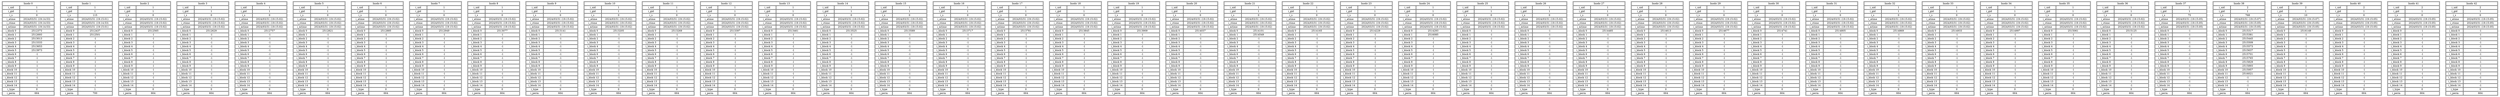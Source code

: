 digraph G {
	node[shape=none];
	n0[label=<<table>
		<tr>
			<td colspan="2">Inodo 0</td>
		</tr>
		<tr>
			<td width="100">i_uid</td>
			<td width="200">1</td>
		</tr>
		<tr>
			<td width="100">i_gid</td>
			<td width="200">1</td>
		</tr>
		<tr>
			<td width="100">i_s</td>
			<td width="200">0</td>
		</tr>
		<tr>
			<td width="100">i_atime</td>
			<td width="200">2024/03/31 (19:14:53)</td>
		</tr>
		<tr>
			<td width="100">i_ctime</td>
			<td width="200">2024/03/31 (19:14:53)</td>
		</tr>
		<tr>
			<td width="100">i_mtime</td>
			<td width="200">2024/03/31 (19:14:53)</td>
		</tr>
		<tr>
			<td width="100">i_block 0</td>
			<td width="200">2512373</td>
		</tr>
		<tr>
			<td width="100">i_block 1</td>
			<td width="200">2512693</td>
		</tr>
		<tr>
			<td width="100">i_block 2</td>
			<td width="200">2513013</td>
		</tr>
		<tr>
			<td width="100">i_block 3</td>
			<td width="200">2513333</td>
		</tr>
		<tr>
			<td width="100">i_block 4</td>
			<td width="200">2513653</td>
		</tr>
		<tr>
			<td width="100">i_block 5</td>
			<td width="200">2513973</td>
		</tr>
		<tr>
			<td width="100">i_block 6</td>
			<td width="200">-1</td>
		</tr>
		<tr>
			<td width="100">i_block 7</td>
			<td width="200">-1</td>
		</tr>
		<tr>
			<td width="100">i_block 8</td>
			<td width="200">-1</td>
		</tr>
		<tr>
			<td width="100">i_block 9</td>
			<td width="200">-1</td>
		</tr>
		<tr>
			<td width="100">i_block 10</td>
			<td width="200">-1</td>
		</tr>
		<tr>
			<td width="100">i_block 11</td>
			<td width="200">-1</td>
		</tr>
		<tr>
			<td width="100">i_block 12</td>
			<td width="200">-1</td>
		</tr>
		<tr>
			<td width="100">i_block 13</td>
			<td width="200">-1</td>
		</tr>
		<tr>
			<td width="100">i_block 14</td>
			<td width="200">-1</td>
		</tr>
		<tr>
			<td width="100">i_type</td>
			<td width="200">0</td>
		</tr>
		<tr>
			<td width="100">i_perm</td>
			<td width="200">664</td>
		</tr>
	n0</table>>];
	n1[label=<<table>
		<tr>
			<td colspan="2">Inodo 1</td>
		</tr>
		<tr>
			<td width="100">i_uid</td>
			<td width="200">1</td>
		</tr>
		<tr>
			<td width="100">i_gid</td>
			<td width="200">1</td>
		</tr>
		<tr>
			<td width="100">i_s</td>
			<td width="200">115</td>
		</tr>
		<tr>
			<td width="100">i_atime</td>
			<td width="200">2024/03/31 (19:15:01)</td>
		</tr>
		<tr>
			<td width="100">i_ctime</td>
			<td width="200">2024/03/31 (19:14:53)</td>
		</tr>
		<tr>
			<td width="100">i_mtime</td>
			<td width="200">2024/03/31 (19:15:01)</td>
		</tr>
		<tr>
			<td width="100">i_block 0</td>
			<td width="200">2512437</td>
		</tr>
		<tr>
			<td width="100">i_block 1</td>
			<td width="200">2512501</td>
		</tr>
		<tr>
			<td width="100">i_block 2</td>
			<td width="200">-1</td>
		</tr>
		<tr>
			<td width="100">i_block 3</td>
			<td width="200">-1</td>
		</tr>
		<tr>
			<td width="100">i_block 4</td>
			<td width="200">-1</td>
		</tr>
		<tr>
			<td width="100">i_block 5</td>
			<td width="200">-1</td>
		</tr>
		<tr>
			<td width="100">i_block 6</td>
			<td width="200">-1</td>
		</tr>
		<tr>
			<td width="100">i_block 7</td>
			<td width="200">-1</td>
		</tr>
		<tr>
			<td width="100">i_block 8</td>
			<td width="200">-1</td>
		</tr>
		<tr>
			<td width="100">i_block 9</td>
			<td width="200">-1</td>
		</tr>
		<tr>
			<td width="100">i_block 10</td>
			<td width="200">-1</td>
		</tr>
		<tr>
			<td width="100">i_block 11</td>
			<td width="200">-1</td>
		</tr>
		<tr>
			<td width="100">i_block 12</td>
			<td width="200">-1</td>
		</tr>
		<tr>
			<td width="100">i_block 13</td>
			<td width="200">-1</td>
		</tr>
		<tr>
			<td width="100">i_block 14</td>
			<td width="200">-1</td>
		</tr>
		<tr>
			<td width="100">i_type</td>
			<td width="200">1</td>
		</tr>
		<tr>
			<td width="100">i_perm</td>
			<td width="200">700</td>
		</tr>
	n1</table>>];
	n2[label=<<table>
		<tr>
			<td colspan="2">Inodo 2</td>
		</tr>
		<tr>
			<td width="100">i_uid</td>
			<td width="200">1</td>
		</tr>
		<tr>
			<td width="100">i_gid</td>
			<td width="200">1</td>
		</tr>
		<tr>
			<td width="100">i_s</td>
			<td width="200">0</td>
		</tr>
		<tr>
			<td width="100">i_atime</td>
			<td width="200">2024/03/31 (19:15:02)</td>
		</tr>
		<tr>
			<td width="100">i_ctime</td>
			<td width="200">2024/03/31 (19:15:02)</td>
		</tr>
		<tr>
			<td width="100">i_mtime</td>
			<td width="200">2024/03/31 (19:15:02)</td>
		</tr>
		<tr>
			<td width="100">i_block 0</td>
			<td width="200">2512565</td>
		</tr>
		<tr>
			<td width="100">i_block 1</td>
			<td width="200">-1</td>
		</tr>
		<tr>
			<td width="100">i_block 2</td>
			<td width="200">-1</td>
		</tr>
		<tr>
			<td width="100">i_block 3</td>
			<td width="200">-1</td>
		</tr>
		<tr>
			<td width="100">i_block 4</td>
			<td width="200">-1</td>
		</tr>
		<tr>
			<td width="100">i_block 5</td>
			<td width="200">-1</td>
		</tr>
		<tr>
			<td width="100">i_block 6</td>
			<td width="200">-1</td>
		</tr>
		<tr>
			<td width="100">i_block 7</td>
			<td width="200">-1</td>
		</tr>
		<tr>
			<td width="100">i_block 8</td>
			<td width="200">-1</td>
		</tr>
		<tr>
			<td width="100">i_block 9</td>
			<td width="200">-1</td>
		</tr>
		<tr>
			<td width="100">i_block 10</td>
			<td width="200">-1</td>
		</tr>
		<tr>
			<td width="100">i_block 11</td>
			<td width="200">-1</td>
		</tr>
		<tr>
			<td width="100">i_block 12</td>
			<td width="200">-1</td>
		</tr>
		<tr>
			<td width="100">i_block 13</td>
			<td width="200">-1</td>
		</tr>
		<tr>
			<td width="100">i_block 14</td>
			<td width="200">-1</td>
		</tr>
		<tr>
			<td width="100">i_type</td>
			<td width="200">0</td>
		</tr>
		<tr>
			<td width="100">i_perm</td>
			<td width="200">664</td>
		</tr>
	n2</table>>];
	n3[label=<<table>
		<tr>
			<td colspan="2">Inodo 3</td>
		</tr>
		<tr>
			<td width="100">i_uid</td>
			<td width="200">1</td>
		</tr>
		<tr>
			<td width="100">i_gid</td>
			<td width="200">1</td>
		</tr>
		<tr>
			<td width="100">i_s</td>
			<td width="200">0</td>
		</tr>
		<tr>
			<td width="100">i_atime</td>
			<td width="200">2024/03/31 (19:15:02)</td>
		</tr>
		<tr>
			<td width="100">i_ctime</td>
			<td width="200">2024/03/31 (19:15:02)</td>
		</tr>
		<tr>
			<td width="100">i_mtime</td>
			<td width="200">2024/03/31 (19:15:02)</td>
		</tr>
		<tr>
			<td width="100">i_block 0</td>
			<td width="200">2512629</td>
		</tr>
		<tr>
			<td width="100">i_block 1</td>
			<td width="200">-1</td>
		</tr>
		<tr>
			<td width="100">i_block 2</td>
			<td width="200">-1</td>
		</tr>
		<tr>
			<td width="100">i_block 3</td>
			<td width="200">-1</td>
		</tr>
		<tr>
			<td width="100">i_block 4</td>
			<td width="200">-1</td>
		</tr>
		<tr>
			<td width="100">i_block 5</td>
			<td width="200">-1</td>
		</tr>
		<tr>
			<td width="100">i_block 6</td>
			<td width="200">-1</td>
		</tr>
		<tr>
			<td width="100">i_block 7</td>
			<td width="200">-1</td>
		</tr>
		<tr>
			<td width="100">i_block 8</td>
			<td width="200">-1</td>
		</tr>
		<tr>
			<td width="100">i_block 9</td>
			<td width="200">-1</td>
		</tr>
		<tr>
			<td width="100">i_block 10</td>
			<td width="200">-1</td>
		</tr>
		<tr>
			<td width="100">i_block 11</td>
			<td width="200">-1</td>
		</tr>
		<tr>
			<td width="100">i_block 12</td>
			<td width="200">-1</td>
		</tr>
		<tr>
			<td width="100">i_block 13</td>
			<td width="200">-1</td>
		</tr>
		<tr>
			<td width="100">i_block 14</td>
			<td width="200">-1</td>
		</tr>
		<tr>
			<td width="100">i_type</td>
			<td width="200">0</td>
		</tr>
		<tr>
			<td width="100">i_perm</td>
			<td width="200">664</td>
		</tr>
	n3</table>>];
	n4[label=<<table>
		<tr>
			<td colspan="2">Inodo 4</td>
		</tr>
		<tr>
			<td width="100">i_uid</td>
			<td width="200">1</td>
		</tr>
		<tr>
			<td width="100">i_gid</td>
			<td width="200">1</td>
		</tr>
		<tr>
			<td width="100">i_s</td>
			<td width="200">0</td>
		</tr>
		<tr>
			<td width="100">i_atime</td>
			<td width="200">2024/03/31 (19:15:02)</td>
		</tr>
		<tr>
			<td width="100">i_ctime</td>
			<td width="200">2024/03/31 (19:15:02)</td>
		</tr>
		<tr>
			<td width="100">i_mtime</td>
			<td width="200">2024/03/31 (19:15:02)</td>
		</tr>
		<tr>
			<td width="100">i_block 0</td>
			<td width="200">2512757</td>
		</tr>
		<tr>
			<td width="100">i_block 1</td>
			<td width="200">-1</td>
		</tr>
		<tr>
			<td width="100">i_block 2</td>
			<td width="200">-1</td>
		</tr>
		<tr>
			<td width="100">i_block 3</td>
			<td width="200">-1</td>
		</tr>
		<tr>
			<td width="100">i_block 4</td>
			<td width="200">-1</td>
		</tr>
		<tr>
			<td width="100">i_block 5</td>
			<td width="200">-1</td>
		</tr>
		<tr>
			<td width="100">i_block 6</td>
			<td width="200">-1</td>
		</tr>
		<tr>
			<td width="100">i_block 7</td>
			<td width="200">-1</td>
		</tr>
		<tr>
			<td width="100">i_block 8</td>
			<td width="200">-1</td>
		</tr>
		<tr>
			<td width="100">i_block 9</td>
			<td width="200">-1</td>
		</tr>
		<tr>
			<td width="100">i_block 10</td>
			<td width="200">-1</td>
		</tr>
		<tr>
			<td width="100">i_block 11</td>
			<td width="200">-1</td>
		</tr>
		<tr>
			<td width="100">i_block 12</td>
			<td width="200">-1</td>
		</tr>
		<tr>
			<td width="100">i_block 13</td>
			<td width="200">-1</td>
		</tr>
		<tr>
			<td width="100">i_block 14</td>
			<td width="200">-1</td>
		</tr>
		<tr>
			<td width="100">i_type</td>
			<td width="200">0</td>
		</tr>
		<tr>
			<td width="100">i_perm</td>
			<td width="200">664</td>
		</tr>
	n4</table>>];
	n5[label=<<table>
		<tr>
			<td colspan="2">Inodo 5</td>
		</tr>
		<tr>
			<td width="100">i_uid</td>
			<td width="200">1</td>
		</tr>
		<tr>
			<td width="100">i_gid</td>
			<td width="200">1</td>
		</tr>
		<tr>
			<td width="100">i_s</td>
			<td width="200">0</td>
		</tr>
		<tr>
			<td width="100">i_atime</td>
			<td width="200">2024/03/31 (19:15:02)</td>
		</tr>
		<tr>
			<td width="100">i_ctime</td>
			<td width="200">2024/03/31 (19:15:02)</td>
		</tr>
		<tr>
			<td width="100">i_mtime</td>
			<td width="200">2024/03/31 (19:15:02)</td>
		</tr>
		<tr>
			<td width="100">i_block 0</td>
			<td width="200">2512821</td>
		</tr>
		<tr>
			<td width="100">i_block 1</td>
			<td width="200">-1</td>
		</tr>
		<tr>
			<td width="100">i_block 2</td>
			<td width="200">-1</td>
		</tr>
		<tr>
			<td width="100">i_block 3</td>
			<td width="200">-1</td>
		</tr>
		<tr>
			<td width="100">i_block 4</td>
			<td width="200">-1</td>
		</tr>
		<tr>
			<td width="100">i_block 5</td>
			<td width="200">-1</td>
		</tr>
		<tr>
			<td width="100">i_block 6</td>
			<td width="200">-1</td>
		</tr>
		<tr>
			<td width="100">i_block 7</td>
			<td width="200">-1</td>
		</tr>
		<tr>
			<td width="100">i_block 8</td>
			<td width="200">-1</td>
		</tr>
		<tr>
			<td width="100">i_block 9</td>
			<td width="200">-1</td>
		</tr>
		<tr>
			<td width="100">i_block 10</td>
			<td width="200">-1</td>
		</tr>
		<tr>
			<td width="100">i_block 11</td>
			<td width="200">-1</td>
		</tr>
		<tr>
			<td width="100">i_block 12</td>
			<td width="200">-1</td>
		</tr>
		<tr>
			<td width="100">i_block 13</td>
			<td width="200">-1</td>
		</tr>
		<tr>
			<td width="100">i_block 14</td>
			<td width="200">-1</td>
		</tr>
		<tr>
			<td width="100">i_type</td>
			<td width="200">0</td>
		</tr>
		<tr>
			<td width="100">i_perm</td>
			<td width="200">664</td>
		</tr>
	n5</table>>];
	n6[label=<<table>
		<tr>
			<td colspan="2">Inodo 6</td>
		</tr>
		<tr>
			<td width="100">i_uid</td>
			<td width="200">1</td>
		</tr>
		<tr>
			<td width="100">i_gid</td>
			<td width="200">1</td>
		</tr>
		<tr>
			<td width="100">i_s</td>
			<td width="200">0</td>
		</tr>
		<tr>
			<td width="100">i_atime</td>
			<td width="200">2024/03/31 (19:15:02)</td>
		</tr>
		<tr>
			<td width="100">i_ctime</td>
			<td width="200">2024/03/31 (19:15:02)</td>
		</tr>
		<tr>
			<td width="100">i_mtime</td>
			<td width="200">2024/03/31 (19:15:02)</td>
		</tr>
		<tr>
			<td width="100">i_block 0</td>
			<td width="200">2512885</td>
		</tr>
		<tr>
			<td width="100">i_block 1</td>
			<td width="200">-1</td>
		</tr>
		<tr>
			<td width="100">i_block 2</td>
			<td width="200">-1</td>
		</tr>
		<tr>
			<td width="100">i_block 3</td>
			<td width="200">-1</td>
		</tr>
		<tr>
			<td width="100">i_block 4</td>
			<td width="200">-1</td>
		</tr>
		<tr>
			<td width="100">i_block 5</td>
			<td width="200">-1</td>
		</tr>
		<tr>
			<td width="100">i_block 6</td>
			<td width="200">-1</td>
		</tr>
		<tr>
			<td width="100">i_block 7</td>
			<td width="200">-1</td>
		</tr>
		<tr>
			<td width="100">i_block 8</td>
			<td width="200">-1</td>
		</tr>
		<tr>
			<td width="100">i_block 9</td>
			<td width="200">-1</td>
		</tr>
		<tr>
			<td width="100">i_block 10</td>
			<td width="200">-1</td>
		</tr>
		<tr>
			<td width="100">i_block 11</td>
			<td width="200">-1</td>
		</tr>
		<tr>
			<td width="100">i_block 12</td>
			<td width="200">-1</td>
		</tr>
		<tr>
			<td width="100">i_block 13</td>
			<td width="200">-1</td>
		</tr>
		<tr>
			<td width="100">i_block 14</td>
			<td width="200">-1</td>
		</tr>
		<tr>
			<td width="100">i_type</td>
			<td width="200">0</td>
		</tr>
		<tr>
			<td width="100">i_perm</td>
			<td width="200">664</td>
		</tr>
	n6</table>>];
	n7[label=<<table>
		<tr>
			<td colspan="2">Inodo 7</td>
		</tr>
		<tr>
			<td width="100">i_uid</td>
			<td width="200">1</td>
		</tr>
		<tr>
			<td width="100">i_gid</td>
			<td width="200">1</td>
		</tr>
		<tr>
			<td width="100">i_s</td>
			<td width="200">0</td>
		</tr>
		<tr>
			<td width="100">i_atime</td>
			<td width="200">2024/03/31 (19:15:02)</td>
		</tr>
		<tr>
			<td width="100">i_ctime</td>
			<td width="200">2024/03/31 (19:15:02)</td>
		</tr>
		<tr>
			<td width="100">i_mtime</td>
			<td width="200">2024/03/31 (19:15:02)</td>
		</tr>
		<tr>
			<td width="100">i_block 0</td>
			<td width="200">2512949</td>
		</tr>
		<tr>
			<td width="100">i_block 1</td>
			<td width="200">-1</td>
		</tr>
		<tr>
			<td width="100">i_block 2</td>
			<td width="200">-1</td>
		</tr>
		<tr>
			<td width="100">i_block 3</td>
			<td width="200">-1</td>
		</tr>
		<tr>
			<td width="100">i_block 4</td>
			<td width="200">-1</td>
		</tr>
		<tr>
			<td width="100">i_block 5</td>
			<td width="200">-1</td>
		</tr>
		<tr>
			<td width="100">i_block 6</td>
			<td width="200">-1</td>
		</tr>
		<tr>
			<td width="100">i_block 7</td>
			<td width="200">-1</td>
		</tr>
		<tr>
			<td width="100">i_block 8</td>
			<td width="200">-1</td>
		</tr>
		<tr>
			<td width="100">i_block 9</td>
			<td width="200">-1</td>
		</tr>
		<tr>
			<td width="100">i_block 10</td>
			<td width="200">-1</td>
		</tr>
		<tr>
			<td width="100">i_block 11</td>
			<td width="200">-1</td>
		</tr>
		<tr>
			<td width="100">i_block 12</td>
			<td width="200">-1</td>
		</tr>
		<tr>
			<td width="100">i_block 13</td>
			<td width="200">-1</td>
		</tr>
		<tr>
			<td width="100">i_block 14</td>
			<td width="200">-1</td>
		</tr>
		<tr>
			<td width="100">i_type</td>
			<td width="200">0</td>
		</tr>
		<tr>
			<td width="100">i_perm</td>
			<td width="200">664</td>
		</tr>
	n7</table>>];
	n8[label=<<table>
		<tr>
			<td colspan="2">Inodo 8</td>
		</tr>
		<tr>
			<td width="100">i_uid</td>
			<td width="200">1</td>
		</tr>
		<tr>
			<td width="100">i_gid</td>
			<td width="200">1</td>
		</tr>
		<tr>
			<td width="100">i_s</td>
			<td width="200">0</td>
		</tr>
		<tr>
			<td width="100">i_atime</td>
			<td width="200">2024/03/31 (19:15:02)</td>
		</tr>
		<tr>
			<td width="100">i_ctime</td>
			<td width="200">2024/03/31 (19:15:02)</td>
		</tr>
		<tr>
			<td width="100">i_mtime</td>
			<td width="200">2024/03/31 (19:15:02)</td>
		</tr>
		<tr>
			<td width="100">i_block 0</td>
			<td width="200">2513077</td>
		</tr>
		<tr>
			<td width="100">i_block 1</td>
			<td width="200">-1</td>
		</tr>
		<tr>
			<td width="100">i_block 2</td>
			<td width="200">-1</td>
		</tr>
		<tr>
			<td width="100">i_block 3</td>
			<td width="200">-1</td>
		</tr>
		<tr>
			<td width="100">i_block 4</td>
			<td width="200">-1</td>
		</tr>
		<tr>
			<td width="100">i_block 5</td>
			<td width="200">-1</td>
		</tr>
		<tr>
			<td width="100">i_block 6</td>
			<td width="200">-1</td>
		</tr>
		<tr>
			<td width="100">i_block 7</td>
			<td width="200">-1</td>
		</tr>
		<tr>
			<td width="100">i_block 8</td>
			<td width="200">-1</td>
		</tr>
		<tr>
			<td width="100">i_block 9</td>
			<td width="200">-1</td>
		</tr>
		<tr>
			<td width="100">i_block 10</td>
			<td width="200">-1</td>
		</tr>
		<tr>
			<td width="100">i_block 11</td>
			<td width="200">-1</td>
		</tr>
		<tr>
			<td width="100">i_block 12</td>
			<td width="200">-1</td>
		</tr>
		<tr>
			<td width="100">i_block 13</td>
			<td width="200">-1</td>
		</tr>
		<tr>
			<td width="100">i_block 14</td>
			<td width="200">-1</td>
		</tr>
		<tr>
			<td width="100">i_type</td>
			<td width="200">0</td>
		</tr>
		<tr>
			<td width="100">i_perm</td>
			<td width="200">664</td>
		</tr>
	n8</table>>];
	n9[label=<<table>
		<tr>
			<td colspan="2">Inodo 9</td>
		</tr>
		<tr>
			<td width="100">i_uid</td>
			<td width="200">1</td>
		</tr>
		<tr>
			<td width="100">i_gid</td>
			<td width="200">1</td>
		</tr>
		<tr>
			<td width="100">i_s</td>
			<td width="200">0</td>
		</tr>
		<tr>
			<td width="100">i_atime</td>
			<td width="200">2024/03/31 (19:15:02)</td>
		</tr>
		<tr>
			<td width="100">i_ctime</td>
			<td width="200">2024/03/31 (19:15:02)</td>
		</tr>
		<tr>
			<td width="100">i_mtime</td>
			<td width="200">2024/03/31 (19:15:02)</td>
		</tr>
		<tr>
			<td width="100">i_block 0</td>
			<td width="200">2513141</td>
		</tr>
		<tr>
			<td width="100">i_block 1</td>
			<td width="200">-1</td>
		</tr>
		<tr>
			<td width="100">i_block 2</td>
			<td width="200">-1</td>
		</tr>
		<tr>
			<td width="100">i_block 3</td>
			<td width="200">-1</td>
		</tr>
		<tr>
			<td width="100">i_block 4</td>
			<td width="200">-1</td>
		</tr>
		<tr>
			<td width="100">i_block 5</td>
			<td width="200">-1</td>
		</tr>
		<tr>
			<td width="100">i_block 6</td>
			<td width="200">-1</td>
		</tr>
		<tr>
			<td width="100">i_block 7</td>
			<td width="200">-1</td>
		</tr>
		<tr>
			<td width="100">i_block 8</td>
			<td width="200">-1</td>
		</tr>
		<tr>
			<td width="100">i_block 9</td>
			<td width="200">-1</td>
		</tr>
		<tr>
			<td width="100">i_block 10</td>
			<td width="200">-1</td>
		</tr>
		<tr>
			<td width="100">i_block 11</td>
			<td width="200">-1</td>
		</tr>
		<tr>
			<td width="100">i_block 12</td>
			<td width="200">-1</td>
		</tr>
		<tr>
			<td width="100">i_block 13</td>
			<td width="200">-1</td>
		</tr>
		<tr>
			<td width="100">i_block 14</td>
			<td width="200">-1</td>
		</tr>
		<tr>
			<td width="100">i_type</td>
			<td width="200">0</td>
		</tr>
		<tr>
			<td width="100">i_perm</td>
			<td width="200">664</td>
		</tr>
	n9</table>>];
	n10[label=<<table>
		<tr>
			<td colspan="2">Inodo 10</td>
		</tr>
		<tr>
			<td width="100">i_uid</td>
			<td width="200">1</td>
		</tr>
		<tr>
			<td width="100">i_gid</td>
			<td width="200">1</td>
		</tr>
		<tr>
			<td width="100">i_s</td>
			<td width="200">0</td>
		</tr>
		<tr>
			<td width="100">i_atime</td>
			<td width="200">2024/03/31 (19:15:02)</td>
		</tr>
		<tr>
			<td width="100">i_ctime</td>
			<td width="200">2024/03/31 (19:15:02)</td>
		</tr>
		<tr>
			<td width="100">i_mtime</td>
			<td width="200">2024/03/31 (19:15:02)</td>
		</tr>
		<tr>
			<td width="100">i_block 0</td>
			<td width="200">2513205</td>
		</tr>
		<tr>
			<td width="100">i_block 1</td>
			<td width="200">-1</td>
		</tr>
		<tr>
			<td width="100">i_block 2</td>
			<td width="200">-1</td>
		</tr>
		<tr>
			<td width="100">i_block 3</td>
			<td width="200">-1</td>
		</tr>
		<tr>
			<td width="100">i_block 4</td>
			<td width="200">-1</td>
		</tr>
		<tr>
			<td width="100">i_block 5</td>
			<td width="200">-1</td>
		</tr>
		<tr>
			<td width="100">i_block 6</td>
			<td width="200">-1</td>
		</tr>
		<tr>
			<td width="100">i_block 7</td>
			<td width="200">-1</td>
		</tr>
		<tr>
			<td width="100">i_block 8</td>
			<td width="200">-1</td>
		</tr>
		<tr>
			<td width="100">i_block 9</td>
			<td width="200">-1</td>
		</tr>
		<tr>
			<td width="100">i_block 10</td>
			<td width="200">-1</td>
		</tr>
		<tr>
			<td width="100">i_block 11</td>
			<td width="200">-1</td>
		</tr>
		<tr>
			<td width="100">i_block 12</td>
			<td width="200">-1</td>
		</tr>
		<tr>
			<td width="100">i_block 13</td>
			<td width="200">-1</td>
		</tr>
		<tr>
			<td width="100">i_block 14</td>
			<td width="200">-1</td>
		</tr>
		<tr>
			<td width="100">i_type</td>
			<td width="200">0</td>
		</tr>
		<tr>
			<td width="100">i_perm</td>
			<td width="200">664</td>
		</tr>
	n10</table>>];
	n11[label=<<table>
		<tr>
			<td colspan="2">Inodo 11</td>
		</tr>
		<tr>
			<td width="100">i_uid</td>
			<td width="200">1</td>
		</tr>
		<tr>
			<td width="100">i_gid</td>
			<td width="200">1</td>
		</tr>
		<tr>
			<td width="100">i_s</td>
			<td width="200">0</td>
		</tr>
		<tr>
			<td width="100">i_atime</td>
			<td width="200">2024/03/31 (19:15:02)</td>
		</tr>
		<tr>
			<td width="100">i_ctime</td>
			<td width="200">2024/03/31 (19:15:02)</td>
		</tr>
		<tr>
			<td width="100">i_mtime</td>
			<td width="200">2024/03/31 (19:15:02)</td>
		</tr>
		<tr>
			<td width="100">i_block 0</td>
			<td width="200">2513269</td>
		</tr>
		<tr>
			<td width="100">i_block 1</td>
			<td width="200">-1</td>
		</tr>
		<tr>
			<td width="100">i_block 2</td>
			<td width="200">-1</td>
		</tr>
		<tr>
			<td width="100">i_block 3</td>
			<td width="200">-1</td>
		</tr>
		<tr>
			<td width="100">i_block 4</td>
			<td width="200">-1</td>
		</tr>
		<tr>
			<td width="100">i_block 5</td>
			<td width="200">-1</td>
		</tr>
		<tr>
			<td width="100">i_block 6</td>
			<td width="200">-1</td>
		</tr>
		<tr>
			<td width="100">i_block 7</td>
			<td width="200">-1</td>
		</tr>
		<tr>
			<td width="100">i_block 8</td>
			<td width="200">-1</td>
		</tr>
		<tr>
			<td width="100">i_block 9</td>
			<td width="200">-1</td>
		</tr>
		<tr>
			<td width="100">i_block 10</td>
			<td width="200">-1</td>
		</tr>
		<tr>
			<td width="100">i_block 11</td>
			<td width="200">-1</td>
		</tr>
		<tr>
			<td width="100">i_block 12</td>
			<td width="200">-1</td>
		</tr>
		<tr>
			<td width="100">i_block 13</td>
			<td width="200">-1</td>
		</tr>
		<tr>
			<td width="100">i_block 14</td>
			<td width="200">-1</td>
		</tr>
		<tr>
			<td width="100">i_type</td>
			<td width="200">0</td>
		</tr>
		<tr>
			<td width="100">i_perm</td>
			<td width="200">664</td>
		</tr>
	n11</table>>];
	n12[label=<<table>
		<tr>
			<td colspan="2">Inodo 12</td>
		</tr>
		<tr>
			<td width="100">i_uid</td>
			<td width="200">1</td>
		</tr>
		<tr>
			<td width="100">i_gid</td>
			<td width="200">1</td>
		</tr>
		<tr>
			<td width="100">i_s</td>
			<td width="200">0</td>
		</tr>
		<tr>
			<td width="100">i_atime</td>
			<td width="200">2024/03/31 (19:15:02)</td>
		</tr>
		<tr>
			<td width="100">i_ctime</td>
			<td width="200">2024/03/31 (19:15:02)</td>
		</tr>
		<tr>
			<td width="100">i_mtime</td>
			<td width="200">2024/03/31 (19:15:02)</td>
		</tr>
		<tr>
			<td width="100">i_block 0</td>
			<td width="200">2513397</td>
		</tr>
		<tr>
			<td width="100">i_block 1</td>
			<td width="200">-1</td>
		</tr>
		<tr>
			<td width="100">i_block 2</td>
			<td width="200">-1</td>
		</tr>
		<tr>
			<td width="100">i_block 3</td>
			<td width="200">-1</td>
		</tr>
		<tr>
			<td width="100">i_block 4</td>
			<td width="200">-1</td>
		</tr>
		<tr>
			<td width="100">i_block 5</td>
			<td width="200">-1</td>
		</tr>
		<tr>
			<td width="100">i_block 6</td>
			<td width="200">-1</td>
		</tr>
		<tr>
			<td width="100">i_block 7</td>
			<td width="200">-1</td>
		</tr>
		<tr>
			<td width="100">i_block 8</td>
			<td width="200">-1</td>
		</tr>
		<tr>
			<td width="100">i_block 9</td>
			<td width="200">-1</td>
		</tr>
		<tr>
			<td width="100">i_block 10</td>
			<td width="200">-1</td>
		</tr>
		<tr>
			<td width="100">i_block 11</td>
			<td width="200">-1</td>
		</tr>
		<tr>
			<td width="100">i_block 12</td>
			<td width="200">-1</td>
		</tr>
		<tr>
			<td width="100">i_block 13</td>
			<td width="200">-1</td>
		</tr>
		<tr>
			<td width="100">i_block 14</td>
			<td width="200">-1</td>
		</tr>
		<tr>
			<td width="100">i_type</td>
			<td width="200">0</td>
		</tr>
		<tr>
			<td width="100">i_perm</td>
			<td width="200">664</td>
		</tr>
	n12</table>>];
	n13[label=<<table>
		<tr>
			<td colspan="2">Inodo 13</td>
		</tr>
		<tr>
			<td width="100">i_uid</td>
			<td width="200">1</td>
		</tr>
		<tr>
			<td width="100">i_gid</td>
			<td width="200">1</td>
		</tr>
		<tr>
			<td width="100">i_s</td>
			<td width="200">0</td>
		</tr>
		<tr>
			<td width="100">i_atime</td>
			<td width="200">2024/03/31 (19:15:02)</td>
		</tr>
		<tr>
			<td width="100">i_ctime</td>
			<td width="200">2024/03/31 (19:15:02)</td>
		</tr>
		<tr>
			<td width="100">i_mtime</td>
			<td width="200">2024/03/31 (19:15:02)</td>
		</tr>
		<tr>
			<td width="100">i_block 0</td>
			<td width="200">2513461</td>
		</tr>
		<tr>
			<td width="100">i_block 1</td>
			<td width="200">-1</td>
		</tr>
		<tr>
			<td width="100">i_block 2</td>
			<td width="200">-1</td>
		</tr>
		<tr>
			<td width="100">i_block 3</td>
			<td width="200">-1</td>
		</tr>
		<tr>
			<td width="100">i_block 4</td>
			<td width="200">-1</td>
		</tr>
		<tr>
			<td width="100">i_block 5</td>
			<td width="200">-1</td>
		</tr>
		<tr>
			<td width="100">i_block 6</td>
			<td width="200">-1</td>
		</tr>
		<tr>
			<td width="100">i_block 7</td>
			<td width="200">-1</td>
		</tr>
		<tr>
			<td width="100">i_block 8</td>
			<td width="200">-1</td>
		</tr>
		<tr>
			<td width="100">i_block 9</td>
			<td width="200">-1</td>
		</tr>
		<tr>
			<td width="100">i_block 10</td>
			<td width="200">-1</td>
		</tr>
		<tr>
			<td width="100">i_block 11</td>
			<td width="200">-1</td>
		</tr>
		<tr>
			<td width="100">i_block 12</td>
			<td width="200">-1</td>
		</tr>
		<tr>
			<td width="100">i_block 13</td>
			<td width="200">-1</td>
		</tr>
		<tr>
			<td width="100">i_block 14</td>
			<td width="200">-1</td>
		</tr>
		<tr>
			<td width="100">i_type</td>
			<td width="200">0</td>
		</tr>
		<tr>
			<td width="100">i_perm</td>
			<td width="200">664</td>
		</tr>
	n13</table>>];
	n14[label=<<table>
		<tr>
			<td colspan="2">Inodo 14</td>
		</tr>
		<tr>
			<td width="100">i_uid</td>
			<td width="200">1</td>
		</tr>
		<tr>
			<td width="100">i_gid</td>
			<td width="200">1</td>
		</tr>
		<tr>
			<td width="100">i_s</td>
			<td width="200">0</td>
		</tr>
		<tr>
			<td width="100">i_atime</td>
			<td width="200">2024/03/31 (19:15:02)</td>
		</tr>
		<tr>
			<td width="100">i_ctime</td>
			<td width="200">2024/03/31 (19:15:02)</td>
		</tr>
		<tr>
			<td width="100">i_mtime</td>
			<td width="200">2024/03/31 (19:15:02)</td>
		</tr>
		<tr>
			<td width="100">i_block 0</td>
			<td width="200">2513525</td>
		</tr>
		<tr>
			<td width="100">i_block 1</td>
			<td width="200">-1</td>
		</tr>
		<tr>
			<td width="100">i_block 2</td>
			<td width="200">-1</td>
		</tr>
		<tr>
			<td width="100">i_block 3</td>
			<td width="200">-1</td>
		</tr>
		<tr>
			<td width="100">i_block 4</td>
			<td width="200">-1</td>
		</tr>
		<tr>
			<td width="100">i_block 5</td>
			<td width="200">-1</td>
		</tr>
		<tr>
			<td width="100">i_block 6</td>
			<td width="200">-1</td>
		</tr>
		<tr>
			<td width="100">i_block 7</td>
			<td width="200">-1</td>
		</tr>
		<tr>
			<td width="100">i_block 8</td>
			<td width="200">-1</td>
		</tr>
		<tr>
			<td width="100">i_block 9</td>
			<td width="200">-1</td>
		</tr>
		<tr>
			<td width="100">i_block 10</td>
			<td width="200">-1</td>
		</tr>
		<tr>
			<td width="100">i_block 11</td>
			<td width="200">-1</td>
		</tr>
		<tr>
			<td width="100">i_block 12</td>
			<td width="200">-1</td>
		</tr>
		<tr>
			<td width="100">i_block 13</td>
			<td width="200">-1</td>
		</tr>
		<tr>
			<td width="100">i_block 14</td>
			<td width="200">-1</td>
		</tr>
		<tr>
			<td width="100">i_type</td>
			<td width="200">0</td>
		</tr>
		<tr>
			<td width="100">i_perm</td>
			<td width="200">664</td>
		</tr>
	n14</table>>];
	n15[label=<<table>
		<tr>
			<td colspan="2">Inodo 15</td>
		</tr>
		<tr>
			<td width="100">i_uid</td>
			<td width="200">1</td>
		</tr>
		<tr>
			<td width="100">i_gid</td>
			<td width="200">1</td>
		</tr>
		<tr>
			<td width="100">i_s</td>
			<td width="200">0</td>
		</tr>
		<tr>
			<td width="100">i_atime</td>
			<td width="200">2024/03/31 (19:15:02)</td>
		</tr>
		<tr>
			<td width="100">i_ctime</td>
			<td width="200">2024/03/31 (19:15:02)</td>
		</tr>
		<tr>
			<td width="100">i_mtime</td>
			<td width="200">2024/03/31 (19:15:02)</td>
		</tr>
		<tr>
			<td width="100">i_block 0</td>
			<td width="200">2513589</td>
		</tr>
		<tr>
			<td width="100">i_block 1</td>
			<td width="200">-1</td>
		</tr>
		<tr>
			<td width="100">i_block 2</td>
			<td width="200">-1</td>
		</tr>
		<tr>
			<td width="100">i_block 3</td>
			<td width="200">-1</td>
		</tr>
		<tr>
			<td width="100">i_block 4</td>
			<td width="200">-1</td>
		</tr>
		<tr>
			<td width="100">i_block 5</td>
			<td width="200">-1</td>
		</tr>
		<tr>
			<td width="100">i_block 6</td>
			<td width="200">-1</td>
		</tr>
		<tr>
			<td width="100">i_block 7</td>
			<td width="200">-1</td>
		</tr>
		<tr>
			<td width="100">i_block 8</td>
			<td width="200">-1</td>
		</tr>
		<tr>
			<td width="100">i_block 9</td>
			<td width="200">-1</td>
		</tr>
		<tr>
			<td width="100">i_block 10</td>
			<td width="200">-1</td>
		</tr>
		<tr>
			<td width="100">i_block 11</td>
			<td width="200">-1</td>
		</tr>
		<tr>
			<td width="100">i_block 12</td>
			<td width="200">-1</td>
		</tr>
		<tr>
			<td width="100">i_block 13</td>
			<td width="200">-1</td>
		</tr>
		<tr>
			<td width="100">i_block 14</td>
			<td width="200">-1</td>
		</tr>
		<tr>
			<td width="100">i_type</td>
			<td width="200">0</td>
		</tr>
		<tr>
			<td width="100">i_perm</td>
			<td width="200">664</td>
		</tr>
	n15</table>>];
	n16[label=<<table>
		<tr>
			<td colspan="2">Inodo 16</td>
		</tr>
		<tr>
			<td width="100">i_uid</td>
			<td width="200">1</td>
		</tr>
		<tr>
			<td width="100">i_gid</td>
			<td width="200">1</td>
		</tr>
		<tr>
			<td width="100">i_s</td>
			<td width="200">0</td>
		</tr>
		<tr>
			<td width="100">i_atime</td>
			<td width="200">2024/03/31 (19:15:02)</td>
		</tr>
		<tr>
			<td width="100">i_ctime</td>
			<td width="200">2024/03/31 (19:15:02)</td>
		</tr>
		<tr>
			<td width="100">i_mtime</td>
			<td width="200">2024/03/31 (19:15:02)</td>
		</tr>
		<tr>
			<td width="100">i_block 0</td>
			<td width="200">2513717</td>
		</tr>
		<tr>
			<td width="100">i_block 1</td>
			<td width="200">-1</td>
		</tr>
		<tr>
			<td width="100">i_block 2</td>
			<td width="200">-1</td>
		</tr>
		<tr>
			<td width="100">i_block 3</td>
			<td width="200">-1</td>
		</tr>
		<tr>
			<td width="100">i_block 4</td>
			<td width="200">-1</td>
		</tr>
		<tr>
			<td width="100">i_block 5</td>
			<td width="200">-1</td>
		</tr>
		<tr>
			<td width="100">i_block 6</td>
			<td width="200">-1</td>
		</tr>
		<tr>
			<td width="100">i_block 7</td>
			<td width="200">-1</td>
		</tr>
		<tr>
			<td width="100">i_block 8</td>
			<td width="200">-1</td>
		</tr>
		<tr>
			<td width="100">i_block 9</td>
			<td width="200">-1</td>
		</tr>
		<tr>
			<td width="100">i_block 10</td>
			<td width="200">-1</td>
		</tr>
		<tr>
			<td width="100">i_block 11</td>
			<td width="200">-1</td>
		</tr>
		<tr>
			<td width="100">i_block 12</td>
			<td width="200">-1</td>
		</tr>
		<tr>
			<td width="100">i_block 13</td>
			<td width="200">-1</td>
		</tr>
		<tr>
			<td width="100">i_block 14</td>
			<td width="200">-1</td>
		</tr>
		<tr>
			<td width="100">i_type</td>
			<td width="200">0</td>
		</tr>
		<tr>
			<td width="100">i_perm</td>
			<td width="200">664</td>
		</tr>
	n16</table>>];
	n17[label=<<table>
		<tr>
			<td colspan="2">Inodo 17</td>
		</tr>
		<tr>
			<td width="100">i_uid</td>
			<td width="200">1</td>
		</tr>
		<tr>
			<td width="100">i_gid</td>
			<td width="200">1</td>
		</tr>
		<tr>
			<td width="100">i_s</td>
			<td width="200">0</td>
		</tr>
		<tr>
			<td width="100">i_atime</td>
			<td width="200">2024/03/31 (19:15:02)</td>
		</tr>
		<tr>
			<td width="100">i_ctime</td>
			<td width="200">2024/03/31 (19:15:02)</td>
		</tr>
		<tr>
			<td width="100">i_mtime</td>
			<td width="200">2024/03/31 (19:15:02)</td>
		</tr>
		<tr>
			<td width="100">i_block 0</td>
			<td width="200">2513781</td>
		</tr>
		<tr>
			<td width="100">i_block 1</td>
			<td width="200">-1</td>
		</tr>
		<tr>
			<td width="100">i_block 2</td>
			<td width="200">-1</td>
		</tr>
		<tr>
			<td width="100">i_block 3</td>
			<td width="200">-1</td>
		</tr>
		<tr>
			<td width="100">i_block 4</td>
			<td width="200">-1</td>
		</tr>
		<tr>
			<td width="100">i_block 5</td>
			<td width="200">-1</td>
		</tr>
		<tr>
			<td width="100">i_block 6</td>
			<td width="200">-1</td>
		</tr>
		<tr>
			<td width="100">i_block 7</td>
			<td width="200">-1</td>
		</tr>
		<tr>
			<td width="100">i_block 8</td>
			<td width="200">-1</td>
		</tr>
		<tr>
			<td width="100">i_block 9</td>
			<td width="200">-1</td>
		</tr>
		<tr>
			<td width="100">i_block 10</td>
			<td width="200">-1</td>
		</tr>
		<tr>
			<td width="100">i_block 11</td>
			<td width="200">-1</td>
		</tr>
		<tr>
			<td width="100">i_block 12</td>
			<td width="200">-1</td>
		</tr>
		<tr>
			<td width="100">i_block 13</td>
			<td width="200">-1</td>
		</tr>
		<tr>
			<td width="100">i_block 14</td>
			<td width="200">-1</td>
		</tr>
		<tr>
			<td width="100">i_type</td>
			<td width="200">0</td>
		</tr>
		<tr>
			<td width="100">i_perm</td>
			<td width="200">664</td>
		</tr>
	n17</table>>];
	n18[label=<<table>
		<tr>
			<td colspan="2">Inodo 18</td>
		</tr>
		<tr>
			<td width="100">i_uid</td>
			<td width="200">1</td>
		</tr>
		<tr>
			<td width="100">i_gid</td>
			<td width="200">1</td>
		</tr>
		<tr>
			<td width="100">i_s</td>
			<td width="200">0</td>
		</tr>
		<tr>
			<td width="100">i_atime</td>
			<td width="200">2024/03/31 (19:15:02)</td>
		</tr>
		<tr>
			<td width="100">i_ctime</td>
			<td width="200">2024/03/31 (19:15:02)</td>
		</tr>
		<tr>
			<td width="100">i_mtime</td>
			<td width="200">2024/03/31 (19:15:02)</td>
		</tr>
		<tr>
			<td width="100">i_block 0</td>
			<td width="200">2513845</td>
		</tr>
		<tr>
			<td width="100">i_block 1</td>
			<td width="200">-1</td>
		</tr>
		<tr>
			<td width="100">i_block 2</td>
			<td width="200">-1</td>
		</tr>
		<tr>
			<td width="100">i_block 3</td>
			<td width="200">-1</td>
		</tr>
		<tr>
			<td width="100">i_block 4</td>
			<td width="200">-1</td>
		</tr>
		<tr>
			<td width="100">i_block 5</td>
			<td width="200">-1</td>
		</tr>
		<tr>
			<td width="100">i_block 6</td>
			<td width="200">-1</td>
		</tr>
		<tr>
			<td width="100">i_block 7</td>
			<td width="200">-1</td>
		</tr>
		<tr>
			<td width="100">i_block 8</td>
			<td width="200">-1</td>
		</tr>
		<tr>
			<td width="100">i_block 9</td>
			<td width="200">-1</td>
		</tr>
		<tr>
			<td width="100">i_block 10</td>
			<td width="200">-1</td>
		</tr>
		<tr>
			<td width="100">i_block 11</td>
			<td width="200">-1</td>
		</tr>
		<tr>
			<td width="100">i_block 12</td>
			<td width="200">-1</td>
		</tr>
		<tr>
			<td width="100">i_block 13</td>
			<td width="200">-1</td>
		</tr>
		<tr>
			<td width="100">i_block 14</td>
			<td width="200">-1</td>
		</tr>
		<tr>
			<td width="100">i_type</td>
			<td width="200">0</td>
		</tr>
		<tr>
			<td width="100">i_perm</td>
			<td width="200">664</td>
		</tr>
	n18</table>>];
	n19[label=<<table>
		<tr>
			<td colspan="2">Inodo 19</td>
		</tr>
		<tr>
			<td width="100">i_uid</td>
			<td width="200">1</td>
		</tr>
		<tr>
			<td width="100">i_gid</td>
			<td width="200">1</td>
		</tr>
		<tr>
			<td width="100">i_s</td>
			<td width="200">0</td>
		</tr>
		<tr>
			<td width="100">i_atime</td>
			<td width="200">2024/03/31 (19:15:02)</td>
		</tr>
		<tr>
			<td width="100">i_ctime</td>
			<td width="200">2024/03/31 (19:15:02)</td>
		</tr>
		<tr>
			<td width="100">i_mtime</td>
			<td width="200">2024/03/31 (19:15:02)</td>
		</tr>
		<tr>
			<td width="100">i_block 0</td>
			<td width="200">2513909</td>
		</tr>
		<tr>
			<td width="100">i_block 1</td>
			<td width="200">-1</td>
		</tr>
		<tr>
			<td width="100">i_block 2</td>
			<td width="200">-1</td>
		</tr>
		<tr>
			<td width="100">i_block 3</td>
			<td width="200">-1</td>
		</tr>
		<tr>
			<td width="100">i_block 4</td>
			<td width="200">-1</td>
		</tr>
		<tr>
			<td width="100">i_block 5</td>
			<td width="200">-1</td>
		</tr>
		<tr>
			<td width="100">i_block 6</td>
			<td width="200">-1</td>
		</tr>
		<tr>
			<td width="100">i_block 7</td>
			<td width="200">-1</td>
		</tr>
		<tr>
			<td width="100">i_block 8</td>
			<td width="200">-1</td>
		</tr>
		<tr>
			<td width="100">i_block 9</td>
			<td width="200">-1</td>
		</tr>
		<tr>
			<td width="100">i_block 10</td>
			<td width="200">-1</td>
		</tr>
		<tr>
			<td width="100">i_block 11</td>
			<td width="200">-1</td>
		</tr>
		<tr>
			<td width="100">i_block 12</td>
			<td width="200">-1</td>
		</tr>
		<tr>
			<td width="100">i_block 13</td>
			<td width="200">-1</td>
		</tr>
		<tr>
			<td width="100">i_block 14</td>
			<td width="200">-1</td>
		</tr>
		<tr>
			<td width="100">i_type</td>
			<td width="200">0</td>
		</tr>
		<tr>
			<td width="100">i_perm</td>
			<td width="200">664</td>
		</tr>
	n19</table>>];
	n20[label=<<table>
		<tr>
			<td colspan="2">Inodo 20</td>
		</tr>
		<tr>
			<td width="100">i_uid</td>
			<td width="200">1</td>
		</tr>
		<tr>
			<td width="100">i_gid</td>
			<td width="200">1</td>
		</tr>
		<tr>
			<td width="100">i_s</td>
			<td width="200">0</td>
		</tr>
		<tr>
			<td width="100">i_atime</td>
			<td width="200">2024/03/31 (19:15:02)</td>
		</tr>
		<tr>
			<td width="100">i_ctime</td>
			<td width="200">2024/03/31 (19:15:02)</td>
		</tr>
		<tr>
			<td width="100">i_mtime</td>
			<td width="200">2024/03/31 (19:15:02)</td>
		</tr>
		<tr>
			<td width="100">i_block 0</td>
			<td width="200">2514037</td>
		</tr>
		<tr>
			<td width="100">i_block 1</td>
			<td width="200">-1</td>
		</tr>
		<tr>
			<td width="100">i_block 2</td>
			<td width="200">-1</td>
		</tr>
		<tr>
			<td width="100">i_block 3</td>
			<td width="200">-1</td>
		</tr>
		<tr>
			<td width="100">i_block 4</td>
			<td width="200">-1</td>
		</tr>
		<tr>
			<td width="100">i_block 5</td>
			<td width="200">-1</td>
		</tr>
		<tr>
			<td width="100">i_block 6</td>
			<td width="200">-1</td>
		</tr>
		<tr>
			<td width="100">i_block 7</td>
			<td width="200">-1</td>
		</tr>
		<tr>
			<td width="100">i_block 8</td>
			<td width="200">-1</td>
		</tr>
		<tr>
			<td width="100">i_block 9</td>
			<td width="200">-1</td>
		</tr>
		<tr>
			<td width="100">i_block 10</td>
			<td width="200">-1</td>
		</tr>
		<tr>
			<td width="100">i_block 11</td>
			<td width="200">-1</td>
		</tr>
		<tr>
			<td width="100">i_block 12</td>
			<td width="200">-1</td>
		</tr>
		<tr>
			<td width="100">i_block 13</td>
			<td width="200">-1</td>
		</tr>
		<tr>
			<td width="100">i_block 14</td>
			<td width="200">-1</td>
		</tr>
		<tr>
			<td width="100">i_type</td>
			<td width="200">0</td>
		</tr>
		<tr>
			<td width="100">i_perm</td>
			<td width="200">664</td>
		</tr>
	n20</table>>];
	n21[label=<<table>
		<tr>
			<td colspan="2">Inodo 21</td>
		</tr>
		<tr>
			<td width="100">i_uid</td>
			<td width="200">1</td>
		</tr>
		<tr>
			<td width="100">i_gid</td>
			<td width="200">1</td>
		</tr>
		<tr>
			<td width="100">i_s</td>
			<td width="200">0</td>
		</tr>
		<tr>
			<td width="100">i_atime</td>
			<td width="200">2024/03/31 (19:15:02)</td>
		</tr>
		<tr>
			<td width="100">i_ctime</td>
			<td width="200">2024/03/31 (19:15:02)</td>
		</tr>
		<tr>
			<td width="100">i_mtime</td>
			<td width="200">2024/03/31 (19:15:02)</td>
		</tr>
		<tr>
			<td width="100">i_block 0</td>
			<td width="200">2514101</td>
		</tr>
		<tr>
			<td width="100">i_block 1</td>
			<td width="200">2514549</td>
		</tr>
		<tr>
			<td width="100">i_block 2</td>
			<td width="200">-1</td>
		</tr>
		<tr>
			<td width="100">i_block 3</td>
			<td width="200">-1</td>
		</tr>
		<tr>
			<td width="100">i_block 4</td>
			<td width="200">-1</td>
		</tr>
		<tr>
			<td width="100">i_block 5</td>
			<td width="200">-1</td>
		</tr>
		<tr>
			<td width="100">i_block 6</td>
			<td width="200">-1</td>
		</tr>
		<tr>
			<td width="100">i_block 7</td>
			<td width="200">-1</td>
		</tr>
		<tr>
			<td width="100">i_block 8</td>
			<td width="200">-1</td>
		</tr>
		<tr>
			<td width="100">i_block 9</td>
			<td width="200">-1</td>
		</tr>
		<tr>
			<td width="100">i_block 10</td>
			<td width="200">-1</td>
		</tr>
		<tr>
			<td width="100">i_block 11</td>
			<td width="200">-1</td>
		</tr>
		<tr>
			<td width="100">i_block 12</td>
			<td width="200">-1</td>
		</tr>
		<tr>
			<td width="100">i_block 13</td>
			<td width="200">-1</td>
		</tr>
		<tr>
			<td width="100">i_block 14</td>
			<td width="200">-1</td>
		</tr>
		<tr>
			<td width="100">i_type</td>
			<td width="200">0</td>
		</tr>
		<tr>
			<td width="100">i_perm</td>
			<td width="200">664</td>
		</tr>
	n21</table>>];
	n22[label=<<table>
		<tr>
			<td colspan="2">Inodo 22</td>
		</tr>
		<tr>
			<td width="100">i_uid</td>
			<td width="200">1</td>
		</tr>
		<tr>
			<td width="100">i_gid</td>
			<td width="200">1</td>
		</tr>
		<tr>
			<td width="100">i_s</td>
			<td width="200">0</td>
		</tr>
		<tr>
			<td width="100">i_atime</td>
			<td width="200">2024/03/31 (19:15:02)</td>
		</tr>
		<tr>
			<td width="100">i_ctime</td>
			<td width="200">2024/03/31 (19:15:02)</td>
		</tr>
		<tr>
			<td width="100">i_mtime</td>
			<td width="200">2024/03/31 (19:15:02)</td>
		</tr>
		<tr>
			<td width="100">i_block 0</td>
			<td width="200">2514165</td>
		</tr>
		<tr>
			<td width="100">i_block 1</td>
			<td width="200">-1</td>
		</tr>
		<tr>
			<td width="100">i_block 2</td>
			<td width="200">-1</td>
		</tr>
		<tr>
			<td width="100">i_block 3</td>
			<td width="200">-1</td>
		</tr>
		<tr>
			<td width="100">i_block 4</td>
			<td width="200">-1</td>
		</tr>
		<tr>
			<td width="100">i_block 5</td>
			<td width="200">-1</td>
		</tr>
		<tr>
			<td width="100">i_block 6</td>
			<td width="200">-1</td>
		</tr>
		<tr>
			<td width="100">i_block 7</td>
			<td width="200">-1</td>
		</tr>
		<tr>
			<td width="100">i_block 8</td>
			<td width="200">-1</td>
		</tr>
		<tr>
			<td width="100">i_block 9</td>
			<td width="200">-1</td>
		</tr>
		<tr>
			<td width="100">i_block 10</td>
			<td width="200">-1</td>
		</tr>
		<tr>
			<td width="100">i_block 11</td>
			<td width="200">-1</td>
		</tr>
		<tr>
			<td width="100">i_block 12</td>
			<td width="200">-1</td>
		</tr>
		<tr>
			<td width="100">i_block 13</td>
			<td width="200">-1</td>
		</tr>
		<tr>
			<td width="100">i_block 14</td>
			<td width="200">-1</td>
		</tr>
		<tr>
			<td width="100">i_type</td>
			<td width="200">0</td>
		</tr>
		<tr>
			<td width="100">i_perm</td>
			<td width="200">664</td>
		</tr>
	n22</table>>];
	n23[label=<<table>
		<tr>
			<td colspan="2">Inodo 23</td>
		</tr>
		<tr>
			<td width="100">i_uid</td>
			<td width="200">1</td>
		</tr>
		<tr>
			<td width="100">i_gid</td>
			<td width="200">1</td>
		</tr>
		<tr>
			<td width="100">i_s</td>
			<td width="200">0</td>
		</tr>
		<tr>
			<td width="100">i_atime</td>
			<td width="200">2024/03/31 (19:15:02)</td>
		</tr>
		<tr>
			<td width="100">i_ctime</td>
			<td width="200">2024/03/31 (19:15:02)</td>
		</tr>
		<tr>
			<td width="100">i_mtime</td>
			<td width="200">2024/03/31 (19:15:02)</td>
		</tr>
		<tr>
			<td width="100">i_block 0</td>
			<td width="200">2514229</td>
		</tr>
		<tr>
			<td width="100">i_block 1</td>
			<td width="200">-1</td>
		</tr>
		<tr>
			<td width="100">i_block 2</td>
			<td width="200">-1</td>
		</tr>
		<tr>
			<td width="100">i_block 3</td>
			<td width="200">-1</td>
		</tr>
		<tr>
			<td width="100">i_block 4</td>
			<td width="200">-1</td>
		</tr>
		<tr>
			<td width="100">i_block 5</td>
			<td width="200">-1</td>
		</tr>
		<tr>
			<td width="100">i_block 6</td>
			<td width="200">-1</td>
		</tr>
		<tr>
			<td width="100">i_block 7</td>
			<td width="200">-1</td>
		</tr>
		<tr>
			<td width="100">i_block 8</td>
			<td width="200">-1</td>
		</tr>
		<tr>
			<td width="100">i_block 9</td>
			<td width="200">-1</td>
		</tr>
		<tr>
			<td width="100">i_block 10</td>
			<td width="200">-1</td>
		</tr>
		<tr>
			<td width="100">i_block 11</td>
			<td width="200">-1</td>
		</tr>
		<tr>
			<td width="100">i_block 12</td>
			<td width="200">-1</td>
		</tr>
		<tr>
			<td width="100">i_block 13</td>
			<td width="200">-1</td>
		</tr>
		<tr>
			<td width="100">i_block 14</td>
			<td width="200">-1</td>
		</tr>
		<tr>
			<td width="100">i_type</td>
			<td width="200">0</td>
		</tr>
		<tr>
			<td width="100">i_perm</td>
			<td width="200">664</td>
		</tr>
	n23</table>>];
	n24[label=<<table>
		<tr>
			<td colspan="2">Inodo 24</td>
		</tr>
		<tr>
			<td width="100">i_uid</td>
			<td width="200">1</td>
		</tr>
		<tr>
			<td width="100">i_gid</td>
			<td width="200">1</td>
		</tr>
		<tr>
			<td width="100">i_s</td>
			<td width="200">0</td>
		</tr>
		<tr>
			<td width="100">i_atime</td>
			<td width="200">2024/03/31 (19:15:02)</td>
		</tr>
		<tr>
			<td width="100">i_ctime</td>
			<td width="200">2024/03/31 (19:15:02)</td>
		</tr>
		<tr>
			<td width="100">i_mtime</td>
			<td width="200">2024/03/31 (19:15:02)</td>
		</tr>
		<tr>
			<td width="100">i_block 0</td>
			<td width="200">2514293</td>
		</tr>
		<tr>
			<td width="100">i_block 1</td>
			<td width="200">2516085</td>
		</tr>
		<tr>
			<td width="100">i_block 2</td>
			<td width="200">-1</td>
		</tr>
		<tr>
			<td width="100">i_block 3</td>
			<td width="200">-1</td>
		</tr>
		<tr>
			<td width="100">i_block 4</td>
			<td width="200">-1</td>
		</tr>
		<tr>
			<td width="100">i_block 5</td>
			<td width="200">-1</td>
		</tr>
		<tr>
			<td width="100">i_block 6</td>
			<td width="200">-1</td>
		</tr>
		<tr>
			<td width="100">i_block 7</td>
			<td width="200">-1</td>
		</tr>
		<tr>
			<td width="100">i_block 8</td>
			<td width="200">-1</td>
		</tr>
		<tr>
			<td width="100">i_block 9</td>
			<td width="200">-1</td>
		</tr>
		<tr>
			<td width="100">i_block 10</td>
			<td width="200">-1</td>
		</tr>
		<tr>
			<td width="100">i_block 11</td>
			<td width="200">-1</td>
		</tr>
		<tr>
			<td width="100">i_block 12</td>
			<td width="200">-1</td>
		</tr>
		<tr>
			<td width="100">i_block 13</td>
			<td width="200">-1</td>
		</tr>
		<tr>
			<td width="100">i_block 14</td>
			<td width="200">-1</td>
		</tr>
		<tr>
			<td width="100">i_type</td>
			<td width="200">0</td>
		</tr>
		<tr>
			<td width="100">i_perm</td>
			<td width="200">664</td>
		</tr>
	n24</table>>];
	n25[label=<<table>
		<tr>
			<td colspan="2">Inodo 25</td>
		</tr>
		<tr>
			<td width="100">i_uid</td>
			<td width="200">1</td>
		</tr>
		<tr>
			<td width="100">i_gid</td>
			<td width="200">1</td>
		</tr>
		<tr>
			<td width="100">i_s</td>
			<td width="200">0</td>
		</tr>
		<tr>
			<td width="100">i_atime</td>
			<td width="200">2024/03/31 (19:15:02)</td>
		</tr>
		<tr>
			<td width="100">i_ctime</td>
			<td width="200">2024/03/31 (19:15:02)</td>
		</tr>
		<tr>
			<td width="100">i_mtime</td>
			<td width="200">2024/03/31 (19:15:02)</td>
		</tr>
		<tr>
			<td width="100">i_block 0</td>
			<td width="200">-1</td>
		</tr>
		<tr>
			<td width="100">i_block 1</td>
			<td width="200">-1</td>
		</tr>
		<tr>
			<td width="100">i_block 2</td>
			<td width="200">-1</td>
		</tr>
		<tr>
			<td width="100">i_block 3</td>
			<td width="200">-1</td>
		</tr>
		<tr>
			<td width="100">i_block 4</td>
			<td width="200">-1</td>
		</tr>
		<tr>
			<td width="100">i_block 5</td>
			<td width="200">-1</td>
		</tr>
		<tr>
			<td width="100">i_block 6</td>
			<td width="200">-1</td>
		</tr>
		<tr>
			<td width="100">i_block 7</td>
			<td width="200">-1</td>
		</tr>
		<tr>
			<td width="100">i_block 8</td>
			<td width="200">-1</td>
		</tr>
		<tr>
			<td width="100">i_block 9</td>
			<td width="200">-1</td>
		</tr>
		<tr>
			<td width="100">i_block 10</td>
			<td width="200">-1</td>
		</tr>
		<tr>
			<td width="100">i_block 11</td>
			<td width="200">-1</td>
		</tr>
		<tr>
			<td width="100">i_block 12</td>
			<td width="200">-1</td>
		</tr>
		<tr>
			<td width="100">i_block 13</td>
			<td width="200">-1</td>
		</tr>
		<tr>
			<td width="100">i_block 14</td>
			<td width="200">-1</td>
		</tr>
		<tr>
			<td width="100">i_type</td>
			<td width="200">0</td>
		</tr>
		<tr>
			<td width="100">i_perm</td>
			<td width="200">664</td>
		</tr>
	n25</table>>];
	n26[label=<<table>
		<tr>
			<td colspan="2">Inodo 26</td>
		</tr>
		<tr>
			<td width="100">i_uid</td>
			<td width="200">1</td>
		</tr>
		<tr>
			<td width="100">i_gid</td>
			<td width="200">1</td>
		</tr>
		<tr>
			<td width="100">i_s</td>
			<td width="200">0</td>
		</tr>
		<tr>
			<td width="100">i_atime</td>
			<td width="200">2024/03/31 (19:15:02)</td>
		</tr>
		<tr>
			<td width="100">i_ctime</td>
			<td width="200">2024/03/31 (19:15:02)</td>
		</tr>
		<tr>
			<td width="100">i_mtime</td>
			<td width="200">2024/03/31 (19:15:02)</td>
		</tr>
		<tr>
			<td width="100">i_block 0</td>
			<td width="200">-1</td>
		</tr>
		<tr>
			<td width="100">i_block 1</td>
			<td width="200">-1</td>
		</tr>
		<tr>
			<td width="100">i_block 2</td>
			<td width="200">-1</td>
		</tr>
		<tr>
			<td width="100">i_block 3</td>
			<td width="200">-1</td>
		</tr>
		<tr>
			<td width="100">i_block 4</td>
			<td width="200">-1</td>
		</tr>
		<tr>
			<td width="100">i_block 5</td>
			<td width="200">-1</td>
		</tr>
		<tr>
			<td width="100">i_block 6</td>
			<td width="200">-1</td>
		</tr>
		<tr>
			<td width="100">i_block 7</td>
			<td width="200">-1</td>
		</tr>
		<tr>
			<td width="100">i_block 8</td>
			<td width="200">-1</td>
		</tr>
		<tr>
			<td width="100">i_block 9</td>
			<td width="200">-1</td>
		</tr>
		<tr>
			<td width="100">i_block 10</td>
			<td width="200">-1</td>
		</tr>
		<tr>
			<td width="100">i_block 11</td>
			<td width="200">-1</td>
		</tr>
		<tr>
			<td width="100">i_block 12</td>
			<td width="200">-1</td>
		</tr>
		<tr>
			<td width="100">i_block 13</td>
			<td width="200">-1</td>
		</tr>
		<tr>
			<td width="100">i_block 14</td>
			<td width="200">-1</td>
		</tr>
		<tr>
			<td width="100">i_type</td>
			<td width="200">0</td>
		</tr>
		<tr>
			<td width="100">i_perm</td>
			<td width="200">664</td>
		</tr>
	n26</table>>];
	n27[label=<<table>
		<tr>
			<td colspan="2">Inodo 27</td>
		</tr>
		<tr>
			<td width="100">i_uid</td>
			<td width="200">1</td>
		</tr>
		<tr>
			<td width="100">i_gid</td>
			<td width="200">1</td>
		</tr>
		<tr>
			<td width="100">i_s</td>
			<td width="200">0</td>
		</tr>
		<tr>
			<td width="100">i_atime</td>
			<td width="200">2024/03/31 (19:15:02)</td>
		</tr>
		<tr>
			<td width="100">i_ctime</td>
			<td width="200">2024/03/31 (19:15:02)</td>
		</tr>
		<tr>
			<td width="100">i_mtime</td>
			<td width="200">2024/03/31 (19:15:02)</td>
		</tr>
		<tr>
			<td width="100">i_block 0</td>
			<td width="200">2514485</td>
		</tr>
		<tr>
			<td width="100">i_block 1</td>
			<td width="200">-1</td>
		</tr>
		<tr>
			<td width="100">i_block 2</td>
			<td width="200">-1</td>
		</tr>
		<tr>
			<td width="100">i_block 3</td>
			<td width="200">-1</td>
		</tr>
		<tr>
			<td width="100">i_block 4</td>
			<td width="200">-1</td>
		</tr>
		<tr>
			<td width="100">i_block 5</td>
			<td width="200">-1</td>
		</tr>
		<tr>
			<td width="100">i_block 6</td>
			<td width="200">-1</td>
		</tr>
		<tr>
			<td width="100">i_block 7</td>
			<td width="200">-1</td>
		</tr>
		<tr>
			<td width="100">i_block 8</td>
			<td width="200">-1</td>
		</tr>
		<tr>
			<td width="100">i_block 9</td>
			<td width="200">-1</td>
		</tr>
		<tr>
			<td width="100">i_block 10</td>
			<td width="200">-1</td>
		</tr>
		<tr>
			<td width="100">i_block 11</td>
			<td width="200">-1</td>
		</tr>
		<tr>
			<td width="100">i_block 12</td>
			<td width="200">-1</td>
		</tr>
		<tr>
			<td width="100">i_block 13</td>
			<td width="200">-1</td>
		</tr>
		<tr>
			<td width="100">i_block 14</td>
			<td width="200">-1</td>
		</tr>
		<tr>
			<td width="100">i_type</td>
			<td width="200">0</td>
		</tr>
		<tr>
			<td width="100">i_perm</td>
			<td width="200">664</td>
		</tr>
	n27</table>>];
	n28[label=<<table>
		<tr>
			<td colspan="2">Inodo 28</td>
		</tr>
		<tr>
			<td width="100">i_uid</td>
			<td width="200">1</td>
		</tr>
		<tr>
			<td width="100">i_gid</td>
			<td width="200">1</td>
		</tr>
		<tr>
			<td width="100">i_s</td>
			<td width="200">0</td>
		</tr>
		<tr>
			<td width="100">i_atime</td>
			<td width="200">2024/03/31 (19:15:02)</td>
		</tr>
		<tr>
			<td width="100">i_ctime</td>
			<td width="200">2024/03/31 (19:15:02)</td>
		</tr>
		<tr>
			<td width="100">i_mtime</td>
			<td width="200">2024/03/31 (19:15:02)</td>
		</tr>
		<tr>
			<td width="100">i_block 0</td>
			<td width="200">2514613</td>
		</tr>
		<tr>
			<td width="100">i_block 1</td>
			<td width="200">-1</td>
		</tr>
		<tr>
			<td width="100">i_block 2</td>
			<td width="200">-1</td>
		</tr>
		<tr>
			<td width="100">i_block 3</td>
			<td width="200">-1</td>
		</tr>
		<tr>
			<td width="100">i_block 4</td>
			<td width="200">-1</td>
		</tr>
		<tr>
			<td width="100">i_block 5</td>
			<td width="200">-1</td>
		</tr>
		<tr>
			<td width="100">i_block 6</td>
			<td width="200">-1</td>
		</tr>
		<tr>
			<td width="100">i_block 7</td>
			<td width="200">-1</td>
		</tr>
		<tr>
			<td width="100">i_block 8</td>
			<td width="200">-1</td>
		</tr>
		<tr>
			<td width="100">i_block 9</td>
			<td width="200">-1</td>
		</tr>
		<tr>
			<td width="100">i_block 10</td>
			<td width="200">-1</td>
		</tr>
		<tr>
			<td width="100">i_block 11</td>
			<td width="200">-1</td>
		</tr>
		<tr>
			<td width="100">i_block 12</td>
			<td width="200">-1</td>
		</tr>
		<tr>
			<td width="100">i_block 13</td>
			<td width="200">-1</td>
		</tr>
		<tr>
			<td width="100">i_block 14</td>
			<td width="200">-1</td>
		</tr>
		<tr>
			<td width="100">i_type</td>
			<td width="200">0</td>
		</tr>
		<tr>
			<td width="100">i_perm</td>
			<td width="200">664</td>
		</tr>
	n28</table>>];
	n29[label=<<table>
		<tr>
			<td colspan="2">Inodo 29</td>
		</tr>
		<tr>
			<td width="100">i_uid</td>
			<td width="200">1</td>
		</tr>
		<tr>
			<td width="100">i_gid</td>
			<td width="200">1</td>
		</tr>
		<tr>
			<td width="100">i_s</td>
			<td width="200">0</td>
		</tr>
		<tr>
			<td width="100">i_atime</td>
			<td width="200">2024/03/31 (19:15:02)</td>
		</tr>
		<tr>
			<td width="100">i_ctime</td>
			<td width="200">2024/03/31 (19:15:02)</td>
		</tr>
		<tr>
			<td width="100">i_mtime</td>
			<td width="200">2024/03/31 (19:15:02)</td>
		</tr>
		<tr>
			<td width="100">i_block 0</td>
			<td width="200">2514677</td>
		</tr>
		<tr>
			<td width="100">i_block 1</td>
			<td width="200">-1</td>
		</tr>
		<tr>
			<td width="100">i_block 2</td>
			<td width="200">-1</td>
		</tr>
		<tr>
			<td width="100">i_block 3</td>
			<td width="200">-1</td>
		</tr>
		<tr>
			<td width="100">i_block 4</td>
			<td width="200">-1</td>
		</tr>
		<tr>
			<td width="100">i_block 5</td>
			<td width="200">-1</td>
		</tr>
		<tr>
			<td width="100">i_block 6</td>
			<td width="200">-1</td>
		</tr>
		<tr>
			<td width="100">i_block 7</td>
			<td width="200">-1</td>
		</tr>
		<tr>
			<td width="100">i_block 8</td>
			<td width="200">-1</td>
		</tr>
		<tr>
			<td width="100">i_block 9</td>
			<td width="200">-1</td>
		</tr>
		<tr>
			<td width="100">i_block 10</td>
			<td width="200">-1</td>
		</tr>
		<tr>
			<td width="100">i_block 11</td>
			<td width="200">-1</td>
		</tr>
		<tr>
			<td width="100">i_block 12</td>
			<td width="200">-1</td>
		</tr>
		<tr>
			<td width="100">i_block 13</td>
			<td width="200">-1</td>
		</tr>
		<tr>
			<td width="100">i_block 14</td>
			<td width="200">-1</td>
		</tr>
		<tr>
			<td width="100">i_type</td>
			<td width="200">0</td>
		</tr>
		<tr>
			<td width="100">i_perm</td>
			<td width="200">664</td>
		</tr>
	n29</table>>];
	n30[label=<<table>
		<tr>
			<td colspan="2">Inodo 30</td>
		</tr>
		<tr>
			<td width="100">i_uid</td>
			<td width="200">1</td>
		</tr>
		<tr>
			<td width="100">i_gid</td>
			<td width="200">1</td>
		</tr>
		<tr>
			<td width="100">i_s</td>
			<td width="200">0</td>
		</tr>
		<tr>
			<td width="100">i_atime</td>
			<td width="200">2024/03/31 (19:15:02)</td>
		</tr>
		<tr>
			<td width="100">i_ctime</td>
			<td width="200">2024/03/31 (19:15:02)</td>
		</tr>
		<tr>
			<td width="100">i_mtime</td>
			<td width="200">2024/03/31 (19:15:02)</td>
		</tr>
		<tr>
			<td width="100">i_block 0</td>
			<td width="200">2514741</td>
		</tr>
		<tr>
			<td width="100">i_block 1</td>
			<td width="200">-1</td>
		</tr>
		<tr>
			<td width="100">i_block 2</td>
			<td width="200">-1</td>
		</tr>
		<tr>
			<td width="100">i_block 3</td>
			<td width="200">-1</td>
		</tr>
		<tr>
			<td width="100">i_block 4</td>
			<td width="200">-1</td>
		</tr>
		<tr>
			<td width="100">i_block 5</td>
			<td width="200">-1</td>
		</tr>
		<tr>
			<td width="100">i_block 6</td>
			<td width="200">-1</td>
		</tr>
		<tr>
			<td width="100">i_block 7</td>
			<td width="200">-1</td>
		</tr>
		<tr>
			<td width="100">i_block 8</td>
			<td width="200">-1</td>
		</tr>
		<tr>
			<td width="100">i_block 9</td>
			<td width="200">-1</td>
		</tr>
		<tr>
			<td width="100">i_block 10</td>
			<td width="200">-1</td>
		</tr>
		<tr>
			<td width="100">i_block 11</td>
			<td width="200">-1</td>
		</tr>
		<tr>
			<td width="100">i_block 12</td>
			<td width="200">-1</td>
		</tr>
		<tr>
			<td width="100">i_block 13</td>
			<td width="200">-1</td>
		</tr>
		<tr>
			<td width="100">i_block 14</td>
			<td width="200">-1</td>
		</tr>
		<tr>
			<td width="100">i_type</td>
			<td width="200">0</td>
		</tr>
		<tr>
			<td width="100">i_perm</td>
			<td width="200">664</td>
		</tr>
	n30</table>>];
	n31[label=<<table>
		<tr>
			<td colspan="2">Inodo 31</td>
		</tr>
		<tr>
			<td width="100">i_uid</td>
			<td width="200">1</td>
		</tr>
		<tr>
			<td width="100">i_gid</td>
			<td width="200">1</td>
		</tr>
		<tr>
			<td width="100">i_s</td>
			<td width="200">0</td>
		</tr>
		<tr>
			<td width="100">i_atime</td>
			<td width="200">2024/03/31 (19:15:02)</td>
		</tr>
		<tr>
			<td width="100">i_ctime</td>
			<td width="200">2024/03/31 (19:15:02)</td>
		</tr>
		<tr>
			<td width="100">i_mtime</td>
			<td width="200">2024/03/31 (19:15:02)</td>
		</tr>
		<tr>
			<td width="100">i_block 0</td>
			<td width="200">2514805</td>
		</tr>
		<tr>
			<td width="100">i_block 1</td>
			<td width="200">-1</td>
		</tr>
		<tr>
			<td width="100">i_block 2</td>
			<td width="200">-1</td>
		</tr>
		<tr>
			<td width="100">i_block 3</td>
			<td width="200">-1</td>
		</tr>
		<tr>
			<td width="100">i_block 4</td>
			<td width="200">-1</td>
		</tr>
		<tr>
			<td width="100">i_block 5</td>
			<td width="200">-1</td>
		</tr>
		<tr>
			<td width="100">i_block 6</td>
			<td width="200">-1</td>
		</tr>
		<tr>
			<td width="100">i_block 7</td>
			<td width="200">-1</td>
		</tr>
		<tr>
			<td width="100">i_block 8</td>
			<td width="200">-1</td>
		</tr>
		<tr>
			<td width="100">i_block 9</td>
			<td width="200">-1</td>
		</tr>
		<tr>
			<td width="100">i_block 10</td>
			<td width="200">-1</td>
		</tr>
		<tr>
			<td width="100">i_block 11</td>
			<td width="200">-1</td>
		</tr>
		<tr>
			<td width="100">i_block 12</td>
			<td width="200">-1</td>
		</tr>
		<tr>
			<td width="100">i_block 13</td>
			<td width="200">-1</td>
		</tr>
		<tr>
			<td width="100">i_block 14</td>
			<td width="200">-1</td>
		</tr>
		<tr>
			<td width="100">i_type</td>
			<td width="200">0</td>
		</tr>
		<tr>
			<td width="100">i_perm</td>
			<td width="200">664</td>
		</tr>
	n31</table>>];
	n32[label=<<table>
		<tr>
			<td colspan="2">Inodo 32</td>
		</tr>
		<tr>
			<td width="100">i_uid</td>
			<td width="200">1</td>
		</tr>
		<tr>
			<td width="100">i_gid</td>
			<td width="200">1</td>
		</tr>
		<tr>
			<td width="100">i_s</td>
			<td width="200">0</td>
		</tr>
		<tr>
			<td width="100">i_atime</td>
			<td width="200">2024/03/31 (19:15:02)</td>
		</tr>
		<tr>
			<td width="100">i_ctime</td>
			<td width="200">2024/03/31 (19:15:02)</td>
		</tr>
		<tr>
			<td width="100">i_mtime</td>
			<td width="200">2024/03/31 (19:15:02)</td>
		</tr>
		<tr>
			<td width="100">i_block 0</td>
			<td width="200">2514869</td>
		</tr>
		<tr>
			<td width="100">i_block 1</td>
			<td width="200">-1</td>
		</tr>
		<tr>
			<td width="100">i_block 2</td>
			<td width="200">-1</td>
		</tr>
		<tr>
			<td width="100">i_block 3</td>
			<td width="200">-1</td>
		</tr>
		<tr>
			<td width="100">i_block 4</td>
			<td width="200">-1</td>
		</tr>
		<tr>
			<td width="100">i_block 5</td>
			<td width="200">-1</td>
		</tr>
		<tr>
			<td width="100">i_block 6</td>
			<td width="200">-1</td>
		</tr>
		<tr>
			<td width="100">i_block 7</td>
			<td width="200">-1</td>
		</tr>
		<tr>
			<td width="100">i_block 8</td>
			<td width="200">-1</td>
		</tr>
		<tr>
			<td width="100">i_block 9</td>
			<td width="200">-1</td>
		</tr>
		<tr>
			<td width="100">i_block 10</td>
			<td width="200">-1</td>
		</tr>
		<tr>
			<td width="100">i_block 11</td>
			<td width="200">-1</td>
		</tr>
		<tr>
			<td width="100">i_block 12</td>
			<td width="200">-1</td>
		</tr>
		<tr>
			<td width="100">i_block 13</td>
			<td width="200">-1</td>
		</tr>
		<tr>
			<td width="100">i_block 14</td>
			<td width="200">-1</td>
		</tr>
		<tr>
			<td width="100">i_type</td>
			<td width="200">0</td>
		</tr>
		<tr>
			<td width="100">i_perm</td>
			<td width="200">664</td>
		</tr>
	n32</table>>];
	n33[label=<<table>
		<tr>
			<td colspan="2">Inodo 33</td>
		</tr>
		<tr>
			<td width="100">i_uid</td>
			<td width="200">1</td>
		</tr>
		<tr>
			<td width="100">i_gid</td>
			<td width="200">1</td>
		</tr>
		<tr>
			<td width="100">i_s</td>
			<td width="200">0</td>
		</tr>
		<tr>
			<td width="100">i_atime</td>
			<td width="200">2024/03/31 (19:15:02)</td>
		</tr>
		<tr>
			<td width="100">i_ctime</td>
			<td width="200">2024/03/31 (19:15:02)</td>
		</tr>
		<tr>
			<td width="100">i_mtime</td>
			<td width="200">2024/03/31 (19:15:02)</td>
		</tr>
		<tr>
			<td width="100">i_block 0</td>
			<td width="200">2514933</td>
		</tr>
		<tr>
			<td width="100">i_block 1</td>
			<td width="200">-1</td>
		</tr>
		<tr>
			<td width="100">i_block 2</td>
			<td width="200">-1</td>
		</tr>
		<tr>
			<td width="100">i_block 3</td>
			<td width="200">-1</td>
		</tr>
		<tr>
			<td width="100">i_block 4</td>
			<td width="200">-1</td>
		</tr>
		<tr>
			<td width="100">i_block 5</td>
			<td width="200">-1</td>
		</tr>
		<tr>
			<td width="100">i_block 6</td>
			<td width="200">-1</td>
		</tr>
		<tr>
			<td width="100">i_block 7</td>
			<td width="200">-1</td>
		</tr>
		<tr>
			<td width="100">i_block 8</td>
			<td width="200">-1</td>
		</tr>
		<tr>
			<td width="100">i_block 9</td>
			<td width="200">-1</td>
		</tr>
		<tr>
			<td width="100">i_block 10</td>
			<td width="200">-1</td>
		</tr>
		<tr>
			<td width="100">i_block 11</td>
			<td width="200">-1</td>
		</tr>
		<tr>
			<td width="100">i_block 12</td>
			<td width="200">-1</td>
		</tr>
		<tr>
			<td width="100">i_block 13</td>
			<td width="200">-1</td>
		</tr>
		<tr>
			<td width="100">i_block 14</td>
			<td width="200">-1</td>
		</tr>
		<tr>
			<td width="100">i_type</td>
			<td width="200">0</td>
		</tr>
		<tr>
			<td width="100">i_perm</td>
			<td width="200">664</td>
		</tr>
	n33</table>>];
	n34[label=<<table>
		<tr>
			<td colspan="2">Inodo 34</td>
		</tr>
		<tr>
			<td width="100">i_uid</td>
			<td width="200">1</td>
		</tr>
		<tr>
			<td width="100">i_gid</td>
			<td width="200">1</td>
		</tr>
		<tr>
			<td width="100">i_s</td>
			<td width="200">0</td>
		</tr>
		<tr>
			<td width="100">i_atime</td>
			<td width="200">2024/03/31 (19:15:02)</td>
		</tr>
		<tr>
			<td width="100">i_ctime</td>
			<td width="200">2024/03/31 (19:15:02)</td>
		</tr>
		<tr>
			<td width="100">i_mtime</td>
			<td width="200">2024/03/31 (19:15:02)</td>
		</tr>
		<tr>
			<td width="100">i_block 0</td>
			<td width="200">2514997</td>
		</tr>
		<tr>
			<td width="100">i_block 1</td>
			<td width="200">-1</td>
		</tr>
		<tr>
			<td width="100">i_block 2</td>
			<td width="200">-1</td>
		</tr>
		<tr>
			<td width="100">i_block 3</td>
			<td width="200">-1</td>
		</tr>
		<tr>
			<td width="100">i_block 4</td>
			<td width="200">-1</td>
		</tr>
		<tr>
			<td width="100">i_block 5</td>
			<td width="200">-1</td>
		</tr>
		<tr>
			<td width="100">i_block 6</td>
			<td width="200">-1</td>
		</tr>
		<tr>
			<td width="100">i_block 7</td>
			<td width="200">-1</td>
		</tr>
		<tr>
			<td width="100">i_block 8</td>
			<td width="200">-1</td>
		</tr>
		<tr>
			<td width="100">i_block 9</td>
			<td width="200">-1</td>
		</tr>
		<tr>
			<td width="100">i_block 10</td>
			<td width="200">-1</td>
		</tr>
		<tr>
			<td width="100">i_block 11</td>
			<td width="200">-1</td>
		</tr>
		<tr>
			<td width="100">i_block 12</td>
			<td width="200">-1</td>
		</tr>
		<tr>
			<td width="100">i_block 13</td>
			<td width="200">-1</td>
		</tr>
		<tr>
			<td width="100">i_block 14</td>
			<td width="200">-1</td>
		</tr>
		<tr>
			<td width="100">i_type</td>
			<td width="200">0</td>
		</tr>
		<tr>
			<td width="100">i_perm</td>
			<td width="200">664</td>
		</tr>
	n34</table>>];
	n35[label=<<table>
		<tr>
			<td colspan="2">Inodo 35</td>
		</tr>
		<tr>
			<td width="100">i_uid</td>
			<td width="200">1</td>
		</tr>
		<tr>
			<td width="100">i_gid</td>
			<td width="200">1</td>
		</tr>
		<tr>
			<td width="100">i_s</td>
			<td width="200">0</td>
		</tr>
		<tr>
			<td width="100">i_atime</td>
			<td width="200">2024/03/31 (19:15:02)</td>
		</tr>
		<tr>
			<td width="100">i_ctime</td>
			<td width="200">2024/03/31 (19:15:02)</td>
		</tr>
		<tr>
			<td width="100">i_mtime</td>
			<td width="200">2024/03/31 (19:15:02)</td>
		</tr>
		<tr>
			<td width="100">i_block 0</td>
			<td width="200">2515061</td>
		</tr>
		<tr>
			<td width="100">i_block 1</td>
			<td width="200">-1</td>
		</tr>
		<tr>
			<td width="100">i_block 2</td>
			<td width="200">-1</td>
		</tr>
		<tr>
			<td width="100">i_block 3</td>
			<td width="200">-1</td>
		</tr>
		<tr>
			<td width="100">i_block 4</td>
			<td width="200">-1</td>
		</tr>
		<tr>
			<td width="100">i_block 5</td>
			<td width="200">-1</td>
		</tr>
		<tr>
			<td width="100">i_block 6</td>
			<td width="200">-1</td>
		</tr>
		<tr>
			<td width="100">i_block 7</td>
			<td width="200">-1</td>
		</tr>
		<tr>
			<td width="100">i_block 8</td>
			<td width="200">-1</td>
		</tr>
		<tr>
			<td width="100">i_block 9</td>
			<td width="200">-1</td>
		</tr>
		<tr>
			<td width="100">i_block 10</td>
			<td width="200">-1</td>
		</tr>
		<tr>
			<td width="100">i_block 11</td>
			<td width="200">-1</td>
		</tr>
		<tr>
			<td width="100">i_block 12</td>
			<td width="200">-1</td>
		</tr>
		<tr>
			<td width="100">i_block 13</td>
			<td width="200">-1</td>
		</tr>
		<tr>
			<td width="100">i_block 14</td>
			<td width="200">-1</td>
		</tr>
		<tr>
			<td width="100">i_type</td>
			<td width="200">0</td>
		</tr>
		<tr>
			<td width="100">i_perm</td>
			<td width="200">664</td>
		</tr>
	n35</table>>];
	n36[label=<<table>
		<tr>
			<td colspan="2">Inodo 36</td>
		</tr>
		<tr>
			<td width="100">i_uid</td>
			<td width="200">1</td>
		</tr>
		<tr>
			<td width="100">i_gid</td>
			<td width="200">1</td>
		</tr>
		<tr>
			<td width="100">i_s</td>
			<td width="200">0</td>
		</tr>
		<tr>
			<td width="100">i_atime</td>
			<td width="200">2024/03/31 (19:15:02)</td>
		</tr>
		<tr>
			<td width="100">i_ctime</td>
			<td width="200">2024/03/31 (19:15:02)</td>
		</tr>
		<tr>
			<td width="100">i_mtime</td>
			<td width="200">2024/03/31 (19:15:02)</td>
		</tr>
		<tr>
			<td width="100">i_block 0</td>
			<td width="200">2515125</td>
		</tr>
		<tr>
			<td width="100">i_block 1</td>
			<td width="200">-1</td>
		</tr>
		<tr>
			<td width="100">i_block 2</td>
			<td width="200">-1</td>
		</tr>
		<tr>
			<td width="100">i_block 3</td>
			<td width="200">-1</td>
		</tr>
		<tr>
			<td width="100">i_block 4</td>
			<td width="200">-1</td>
		</tr>
		<tr>
			<td width="100">i_block 5</td>
			<td width="200">-1</td>
		</tr>
		<tr>
			<td width="100">i_block 6</td>
			<td width="200">-1</td>
		</tr>
		<tr>
			<td width="100">i_block 7</td>
			<td width="200">-1</td>
		</tr>
		<tr>
			<td width="100">i_block 8</td>
			<td width="200">-1</td>
		</tr>
		<tr>
			<td width="100">i_block 9</td>
			<td width="200">-1</td>
		</tr>
		<tr>
			<td width="100">i_block 10</td>
			<td width="200">-1</td>
		</tr>
		<tr>
			<td width="100">i_block 11</td>
			<td width="200">-1</td>
		</tr>
		<tr>
			<td width="100">i_block 12</td>
			<td width="200">-1</td>
		</tr>
		<tr>
			<td width="100">i_block 13</td>
			<td width="200">-1</td>
		</tr>
		<tr>
			<td width="100">i_block 14</td>
			<td width="200">-1</td>
		</tr>
		<tr>
			<td width="100">i_type</td>
			<td width="200">0</td>
		</tr>
		<tr>
			<td width="100">i_perm</td>
			<td width="200">664</td>
		</tr>
	n36</table>>];
	n37[label=<<table>
		<tr>
			<td colspan="2">Inodo 37</td>
		</tr>
		<tr>
			<td width="100">i_uid</td>
			<td width="200">2</td>
		</tr>
		<tr>
			<td width="100">i_gid</td>
			<td width="200">1</td>
		</tr>
		<tr>
			<td width="100">i_s</td>
			<td width="200">75</td>
		</tr>
		<tr>
			<td width="100">i_atime</td>
			<td width="200">2024/03/31 (19:15:05)</td>
		</tr>
		<tr>
			<td width="100">i_ctime</td>
			<td width="200">2024/03/31 (19:15:05)</td>
		</tr>
		<tr>
			<td width="100">i_mtime</td>
			<td width="200">2024/03/31 (19:15:05)</td>
		</tr>
		<tr>
			<td width="100">i_block 0</td>
			<td width="200">-1</td>
		</tr>
		<tr>
			<td width="100">i_block 1</td>
			<td width="200">-1</td>
		</tr>
		<tr>
			<td width="100">i_block 2</td>
			<td width="200">-1</td>
		</tr>
		<tr>
			<td width="100">i_block 3</td>
			<td width="200">-1</td>
		</tr>
		<tr>
			<td width="100">i_block 4</td>
			<td width="200">-1</td>
		</tr>
		<tr>
			<td width="100">i_block 5</td>
			<td width="200">-1</td>
		</tr>
		<tr>
			<td width="100">i_block 6</td>
			<td width="200">-1</td>
		</tr>
		<tr>
			<td width="100">i_block 7</td>
			<td width="200">-1</td>
		</tr>
		<tr>
			<td width="100">i_block 8</td>
			<td width="200">-1</td>
		</tr>
		<tr>
			<td width="100">i_block 9</td>
			<td width="200">-1</td>
		</tr>
		<tr>
			<td width="100">i_block 10</td>
			<td width="200">-1</td>
		</tr>
		<tr>
			<td width="100">i_block 11</td>
			<td width="200">-1</td>
		</tr>
		<tr>
			<td width="100">i_block 12</td>
			<td width="200">-1</td>
		</tr>
		<tr>
			<td width="100">i_block 13</td>
			<td width="200">-1</td>
		</tr>
		<tr>
			<td width="100">i_block 14</td>
			<td width="200">-1</td>
		</tr>
		<tr>
			<td width="100">i_type</td>
			<td width="200">1</td>
		</tr>
		<tr>
			<td width="100">i_perm</td>
			<td width="200">664</td>
		</tr>
	n37</table>>];
	n38[label=<<table>
		<tr>
			<td colspan="2">Inodo 38</td>
		</tr>
		<tr>
			<td width="100">i_uid</td>
			<td width="200">2</td>
		</tr>
		<tr>
			<td width="100">i_gid</td>
			<td width="200">1</td>
		</tr>
		<tr>
			<td width="100">i_s</td>
			<td width="200">768</td>
		</tr>
		<tr>
			<td width="100">i_atime</td>
			<td width="200">2024/03/31 (19:15:07)</td>
		</tr>
		<tr>
			<td width="100">i_ctime</td>
			<td width="200">2024/03/31 (19:15:05)</td>
		</tr>
		<tr>
			<td width="100">i_mtime</td>
			<td width="200">2024/03/31 (19:15:05)</td>
		</tr>
		<tr>
			<td width="100">i_block 0</td>
			<td width="200">2515317</td>
		</tr>
		<tr>
			<td width="100">i_block 1</td>
			<td width="200">2515381</td>
		</tr>
		<tr>
			<td width="100">i_block 2</td>
			<td width="200">2515445</td>
		</tr>
		<tr>
			<td width="100">i_block 3</td>
			<td width="200">2515509</td>
		</tr>
		<tr>
			<td width="100">i_block 4</td>
			<td width="200">2515573</td>
		</tr>
		<tr>
			<td width="100">i_block 5</td>
			<td width="200">2515637</td>
		</tr>
		<tr>
			<td width="100">i_block 6</td>
			<td width="200">2515701</td>
		</tr>
		<tr>
			<td width="100">i_block 7</td>
			<td width="200">2515765</td>
		</tr>
		<tr>
			<td width="100">i_block 8</td>
			<td width="200">2515829</td>
		</tr>
		<tr>
			<td width="100">i_block 9</td>
			<td width="200">2515893</td>
		</tr>
		<tr>
			<td width="100">i_block 10</td>
			<td width="200">2515957</td>
		</tr>
		<tr>
			<td width="100">i_block 11</td>
			<td width="200">2516021</td>
		</tr>
		<tr>
			<td width="100">i_block 12</td>
			<td width="200">-1</td>
		</tr>
		<tr>
			<td width="100">i_block 13</td>
			<td width="200">-1</td>
		</tr>
		<tr>
			<td width="100">i_block 14</td>
			<td width="200">-1</td>
		</tr>
		<tr>
			<td width="100">i_type</td>
			<td width="200">1</td>
		</tr>
		<tr>
			<td width="100">i_perm</td>
			<td width="200">664</td>
		</tr>
	n38</table>>];
	n39[label=<<table>
		<tr>
			<td colspan="2">Inodo 39</td>
		</tr>
		<tr>
			<td width="100">i_uid</td>
			<td width="200">2</td>
		</tr>
		<tr>
			<td width="100">i_gid</td>
			<td width="200">1</td>
		</tr>
		<tr>
			<td width="100">i_s</td>
			<td width="200">10</td>
		</tr>
		<tr>
			<td width="100">i_atime</td>
			<td width="200">2024/03/31 (19:15:07)</td>
		</tr>
		<tr>
			<td width="100">i_ctime</td>
			<td width="200">2024/03/31 (19:15:05)</td>
		</tr>
		<tr>
			<td width="100">i_mtime</td>
			<td width="200">2024/03/31 (19:15:05)</td>
		</tr>
		<tr>
			<td width="100">i_block 0</td>
			<td width="200">2516149</td>
		</tr>
		<tr>
			<td width="100">i_block 1</td>
			<td width="200">-1</td>
		</tr>
		<tr>
			<td width="100">i_block 2</td>
			<td width="200">-1</td>
		</tr>
		<tr>
			<td width="100">i_block 3</td>
			<td width="200">-1</td>
		</tr>
		<tr>
			<td width="100">i_block 4</td>
			<td width="200">-1</td>
		</tr>
		<tr>
			<td width="100">i_block 5</td>
			<td width="200">-1</td>
		</tr>
		<tr>
			<td width="100">i_block 6</td>
			<td width="200">-1</td>
		</tr>
		<tr>
			<td width="100">i_block 7</td>
			<td width="200">-1</td>
		</tr>
		<tr>
			<td width="100">i_block 8</td>
			<td width="200">-1</td>
		</tr>
		<tr>
			<td width="100">i_block 9</td>
			<td width="200">-1</td>
		</tr>
		<tr>
			<td width="100">i_block 10</td>
			<td width="200">-1</td>
		</tr>
		<tr>
			<td width="100">i_block 11</td>
			<td width="200">-1</td>
		</tr>
		<tr>
			<td width="100">i_block 12</td>
			<td width="200">-1</td>
		</tr>
		<tr>
			<td width="100">i_block 13</td>
			<td width="200">-1</td>
		</tr>
		<tr>
			<td width="100">i_block 14</td>
			<td width="200">-1</td>
		</tr>
		<tr>
			<td width="100">i_type</td>
			<td width="200">1</td>
		</tr>
		<tr>
			<td width="100">i_perm</td>
			<td width="200">664</td>
		</tr>
	n39</table>>];
	n40[label=<<table>
		<tr>
			<td colspan="2">Inodo 40</td>
		</tr>
		<tr>
			<td width="100">i_uid</td>
			<td width="200">2</td>
		</tr>
		<tr>
			<td width="100">i_gid</td>
			<td width="200">1</td>
		</tr>
		<tr>
			<td width="100">i_s</td>
			<td width="200">0</td>
		</tr>
		<tr>
			<td width="100">i_atime</td>
			<td width="200">2024/03/31 (19:15:05)</td>
		</tr>
		<tr>
			<td width="100">i_ctime</td>
			<td width="200">2024/03/31 (19:15:05)</td>
		</tr>
		<tr>
			<td width="100">i_mtime</td>
			<td width="200">2024/03/31 (19:15:05)</td>
		</tr>
		<tr>
			<td width="100">i_block 0</td>
			<td width="200">-1</td>
		</tr>
		<tr>
			<td width="100">i_block 1</td>
			<td width="200">-1</td>
		</tr>
		<tr>
			<td width="100">i_block 2</td>
			<td width="200">-1</td>
		</tr>
		<tr>
			<td width="100">i_block 3</td>
			<td width="200">-1</td>
		</tr>
		<tr>
			<td width="100">i_block 4</td>
			<td width="200">-1</td>
		</tr>
		<tr>
			<td width="100">i_block 5</td>
			<td width="200">-1</td>
		</tr>
		<tr>
			<td width="100">i_block 6</td>
			<td width="200">-1</td>
		</tr>
		<tr>
			<td width="100">i_block 7</td>
			<td width="200">-1</td>
		</tr>
		<tr>
			<td width="100">i_block 8</td>
			<td width="200">-1</td>
		</tr>
		<tr>
			<td width="100">i_block 9</td>
			<td width="200">-1</td>
		</tr>
		<tr>
			<td width="100">i_block 10</td>
			<td width="200">-1</td>
		</tr>
		<tr>
			<td width="100">i_block 11</td>
			<td width="200">-1</td>
		</tr>
		<tr>
			<td width="100">i_block 12</td>
			<td width="200">-1</td>
		</tr>
		<tr>
			<td width="100">i_block 13</td>
			<td width="200">-1</td>
		</tr>
		<tr>
			<td width="100">i_block 14</td>
			<td width="200">-1</td>
		</tr>
		<tr>
			<td width="100">i_type</td>
			<td width="200">0</td>
		</tr>
		<tr>
			<td width="100">i_perm</td>
			<td width="200">664</td>
		</tr>
	n40</table>>];
	n41[label=<<table>
		<tr>
			<td colspan="2">Inodo 41</td>
		</tr>
		<tr>
			<td width="100">i_uid</td>
			<td width="200">2</td>
		</tr>
		<tr>
			<td width="100">i_gid</td>
			<td width="200">1</td>
		</tr>
		<tr>
			<td width="100">i_s</td>
			<td width="200">0</td>
		</tr>
		<tr>
			<td width="100">i_atime</td>
			<td width="200">2024/03/31 (19:15:05)</td>
		</tr>
		<tr>
			<td width="100">i_ctime</td>
			<td width="200">2024/03/31 (19:15:05)</td>
		</tr>
		<tr>
			<td width="100">i_mtime</td>
			<td width="200">2024/03/31 (19:15:05)</td>
		</tr>
		<tr>
			<td width="100">i_block 0</td>
			<td width="200">-1</td>
		</tr>
		<tr>
			<td width="100">i_block 1</td>
			<td width="200">-1</td>
		</tr>
		<tr>
			<td width="100">i_block 2</td>
			<td width="200">-1</td>
		</tr>
		<tr>
			<td width="100">i_block 3</td>
			<td width="200">-1</td>
		</tr>
		<tr>
			<td width="100">i_block 4</td>
			<td width="200">-1</td>
		</tr>
		<tr>
			<td width="100">i_block 5</td>
			<td width="200">-1</td>
		</tr>
		<tr>
			<td width="100">i_block 6</td>
			<td width="200">-1</td>
		</tr>
		<tr>
			<td width="100">i_block 7</td>
			<td width="200">-1</td>
		</tr>
		<tr>
			<td width="100">i_block 8</td>
			<td width="200">-1</td>
		</tr>
		<tr>
			<td width="100">i_block 9</td>
			<td width="200">-1</td>
		</tr>
		<tr>
			<td width="100">i_block 10</td>
			<td width="200">-1</td>
		</tr>
		<tr>
			<td width="100">i_block 11</td>
			<td width="200">-1</td>
		</tr>
		<tr>
			<td width="100">i_block 12</td>
			<td width="200">-1</td>
		</tr>
		<tr>
			<td width="100">i_block 13</td>
			<td width="200">-1</td>
		</tr>
		<tr>
			<td width="100">i_block 14</td>
			<td width="200">-1</td>
		</tr>
		<tr>
			<td width="100">i_type</td>
			<td width="200">0</td>
		</tr>
		<tr>
			<td width="100">i_perm</td>
			<td width="200">664</td>
		</tr>
	n41</table>>];
	n42[label=<<table>
		<tr>
			<td colspan="2">Inodo 42</td>
		</tr>
		<tr>
			<td width="100">i_uid</td>
			<td width="200">2</td>
		</tr>
		<tr>
			<td width="100">i_gid</td>
			<td width="200">1</td>
		</tr>
		<tr>
			<td width="100">i_s</td>
			<td width="200">0</td>
		</tr>
		<tr>
			<td width="100">i_atime</td>
			<td width="200">2024/03/31 (19:15:05)</td>
		</tr>
		<tr>
			<td width="100">i_ctime</td>
			<td width="200">2024/03/31 (19:15:05)</td>
		</tr>
		<tr>
			<td width="100">i_mtime</td>
			<td width="200">2024/03/31 (19:15:05)</td>
		</tr>
		<tr>
			<td width="100">i_block 0</td>
			<td width="200">-1</td>
		</tr>
		<tr>
			<td width="100">i_block 1</td>
			<td width="200">-1</td>
		</tr>
		<tr>
			<td width="100">i_block 2</td>
			<td width="200">-1</td>
		</tr>
		<tr>
			<td width="100">i_block 3</td>
			<td width="200">-1</td>
		</tr>
		<tr>
			<td width="100">i_block 4</td>
			<td width="200">-1</td>
		</tr>
		<tr>
			<td width="100">i_block 5</td>
			<td width="200">-1</td>
		</tr>
		<tr>
			<td width="100">i_block 6</td>
			<td width="200">-1</td>
		</tr>
		<tr>
			<td width="100">i_block 7</td>
			<td width="200">-1</td>
		</tr>
		<tr>
			<td width="100">i_block 8</td>
			<td width="200">-1</td>
		</tr>
		<tr>
			<td width="100">i_block 9</td>
			<td width="200">-1</td>
		</tr>
		<tr>
			<td width="100">i_block 10</td>
			<td width="200">-1</td>
		</tr>
		<tr>
			<td width="100">i_block 11</td>
			<td width="200">-1</td>
		</tr>
		<tr>
			<td width="100">i_block 12</td>
			<td width="200">-1</td>
		</tr>
		<tr>
			<td width="100">i_block 13</td>
			<td width="200">-1</td>
		</tr>
		<tr>
			<td width="100">i_block 14</td>
			<td width="200">-1</td>
		</tr>
		<tr>
			<td width="100">i_type</td>
			<td width="200">0</td>
		</tr>
		<tr>
			<td width="100">i_perm</td>
			<td width="200">664</td>
		</tr>
	n42</table>>];
}
